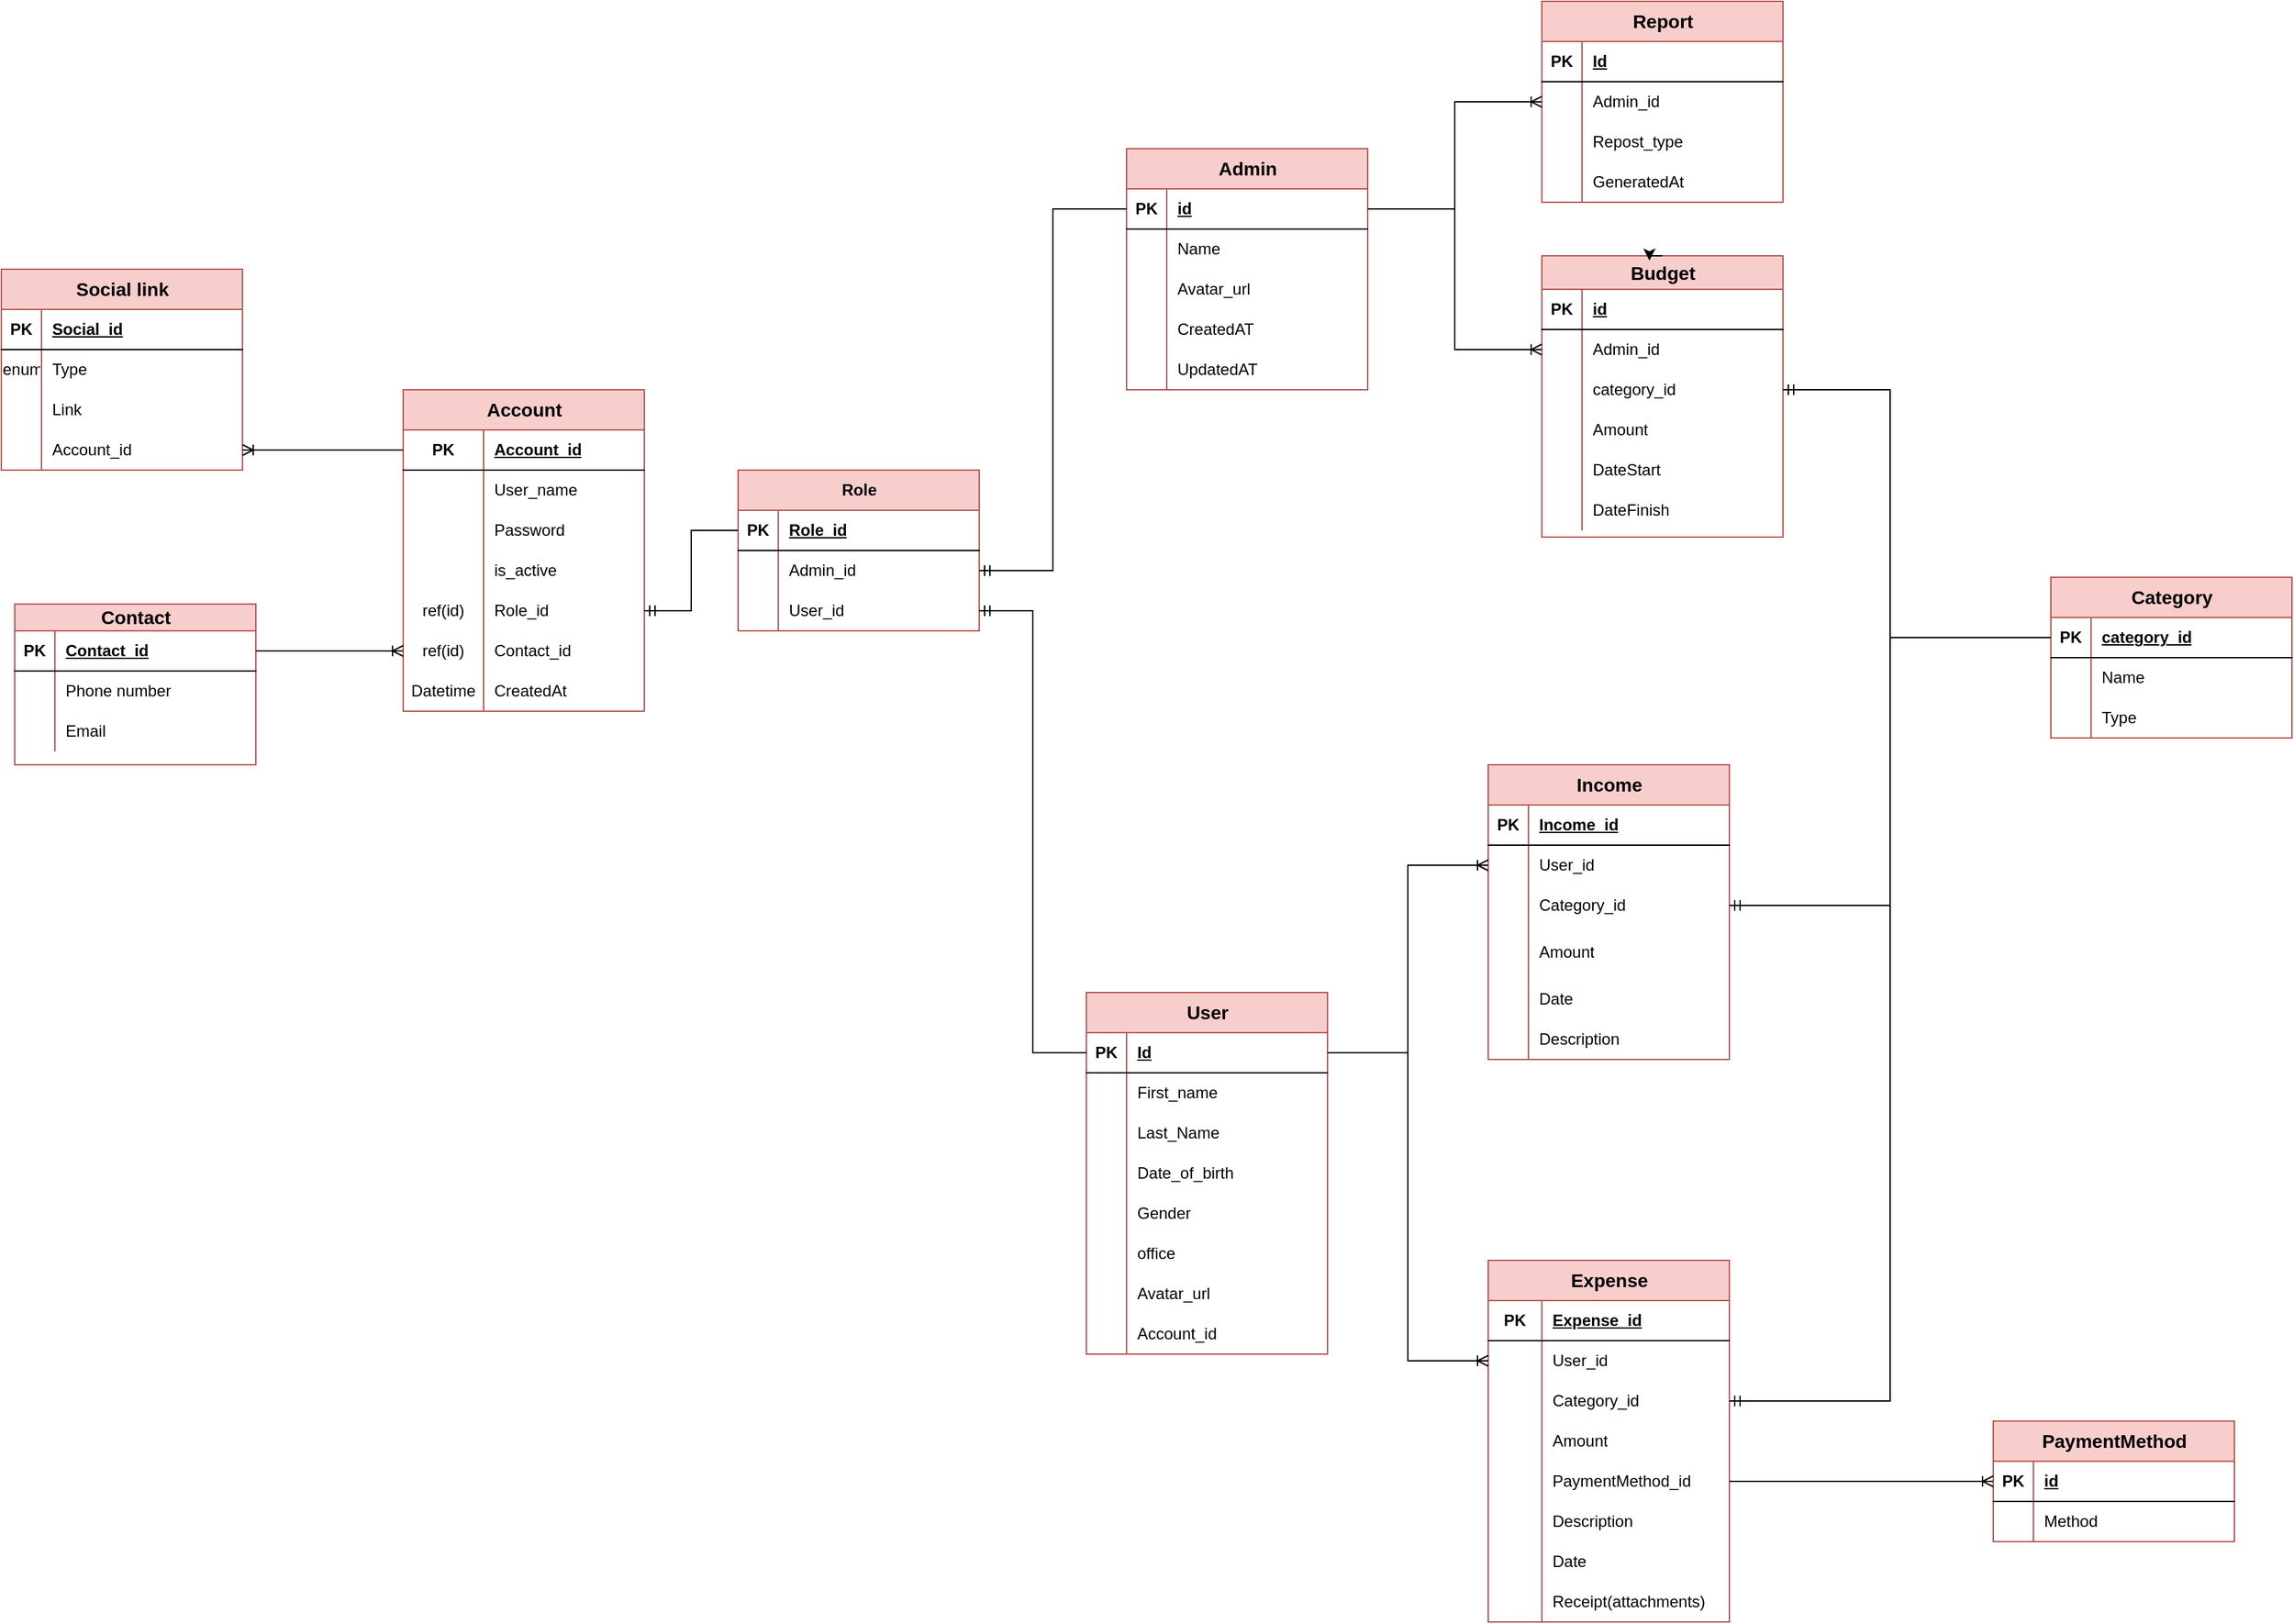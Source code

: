<mxfile version="26.0.16">
  <diagram name="Page-1" id="fStPeWbEnes8wliI8wMv">
    <mxGraphModel dx="2261" dy="1907" grid="1" gridSize="10" guides="1" tooltips="1" connect="1" arrows="1" fold="1" page="1" pageScale="1" pageWidth="827" pageHeight="1169" math="0" shadow="0">
      <root>
        <mxCell id="0" />
        <mxCell id="1" parent="0" />
        <mxCell id="5OafL4_zCMdreOmLLpab-1" value="Account" style="shape=table;startSize=30;container=1;collapsible=1;childLayout=tableLayout;fixedRows=1;rowLines=0;fontStyle=1;align=center;resizeLast=1;html=1;fontSize=14;fillColor=#f8cecc;strokeColor=#b85450;" parent="1" vertex="1">
          <mxGeometry x="-360" y="-40" width="180" height="240.0" as="geometry" />
        </mxCell>
        <mxCell id="5OafL4_zCMdreOmLLpab-2" value="" style="shape=tableRow;horizontal=0;startSize=0;swimlaneHead=0;swimlaneBody=0;fillColor=none;collapsible=0;dropTarget=0;points=[[0,0.5],[1,0.5]];portConstraint=eastwest;top=0;left=0;right=0;bottom=1;" parent="5OafL4_zCMdreOmLLpab-1" vertex="1">
          <mxGeometry y="30" width="180" height="30" as="geometry" />
        </mxCell>
        <mxCell id="5OafL4_zCMdreOmLLpab-3" value="PK" style="shape=partialRectangle;connectable=0;fillColor=none;top=0;left=0;bottom=0;right=0;fontStyle=1;overflow=hidden;whiteSpace=wrap;html=1;" parent="5OafL4_zCMdreOmLLpab-2" vertex="1">
          <mxGeometry width="60" height="30" as="geometry">
            <mxRectangle width="60" height="30" as="alternateBounds" />
          </mxGeometry>
        </mxCell>
        <mxCell id="5OafL4_zCMdreOmLLpab-4" value="Account_id" style="shape=partialRectangle;connectable=0;fillColor=none;top=0;left=0;bottom=0;right=0;align=left;spacingLeft=6;fontStyle=5;overflow=hidden;whiteSpace=wrap;html=1;" parent="5OafL4_zCMdreOmLLpab-2" vertex="1">
          <mxGeometry x="60" width="120" height="30" as="geometry">
            <mxRectangle width="120" height="30" as="alternateBounds" />
          </mxGeometry>
        </mxCell>
        <mxCell id="5OafL4_zCMdreOmLLpab-5" value="" style="shape=tableRow;horizontal=0;startSize=0;swimlaneHead=0;swimlaneBody=0;fillColor=none;collapsible=0;dropTarget=0;points=[[0,0.5],[1,0.5]];portConstraint=eastwest;top=0;left=0;right=0;bottom=0;" parent="5OafL4_zCMdreOmLLpab-1" vertex="1">
          <mxGeometry y="60" width="180" height="30" as="geometry" />
        </mxCell>
        <mxCell id="5OafL4_zCMdreOmLLpab-6" value="" style="shape=partialRectangle;connectable=0;fillColor=none;top=0;left=0;bottom=0;right=0;editable=1;overflow=hidden;whiteSpace=wrap;html=1;" parent="5OafL4_zCMdreOmLLpab-5" vertex="1">
          <mxGeometry width="60" height="30" as="geometry">
            <mxRectangle width="60" height="30" as="alternateBounds" />
          </mxGeometry>
        </mxCell>
        <mxCell id="5OafL4_zCMdreOmLLpab-7" value="User_name" style="shape=partialRectangle;connectable=0;fillColor=none;top=0;left=0;bottom=0;right=0;align=left;spacingLeft=6;overflow=hidden;whiteSpace=wrap;html=1;" parent="5OafL4_zCMdreOmLLpab-5" vertex="1">
          <mxGeometry x="60" width="120" height="30" as="geometry">
            <mxRectangle width="120" height="30" as="alternateBounds" />
          </mxGeometry>
        </mxCell>
        <mxCell id="5OafL4_zCMdreOmLLpab-8" value="" style="shape=tableRow;horizontal=0;startSize=0;swimlaneHead=0;swimlaneBody=0;fillColor=none;collapsible=0;dropTarget=0;points=[[0,0.5],[1,0.5]];portConstraint=eastwest;top=0;left=0;right=0;bottom=0;" parent="5OafL4_zCMdreOmLLpab-1" vertex="1">
          <mxGeometry y="90" width="180" height="30" as="geometry" />
        </mxCell>
        <mxCell id="5OafL4_zCMdreOmLLpab-9" value="" style="shape=partialRectangle;connectable=0;fillColor=none;top=0;left=0;bottom=0;right=0;editable=1;overflow=hidden;whiteSpace=wrap;html=1;" parent="5OafL4_zCMdreOmLLpab-8" vertex="1">
          <mxGeometry width="60" height="30" as="geometry">
            <mxRectangle width="60" height="30" as="alternateBounds" />
          </mxGeometry>
        </mxCell>
        <mxCell id="5OafL4_zCMdreOmLLpab-10" value="Password" style="shape=partialRectangle;connectable=0;fillColor=none;top=0;left=0;bottom=0;right=0;align=left;spacingLeft=6;overflow=hidden;whiteSpace=wrap;html=1;" parent="5OafL4_zCMdreOmLLpab-8" vertex="1">
          <mxGeometry x="60" width="120" height="30" as="geometry">
            <mxRectangle width="120" height="30" as="alternateBounds" />
          </mxGeometry>
        </mxCell>
        <mxCell id="5OafL4_zCMdreOmLLpab-11" value="" style="shape=tableRow;horizontal=0;startSize=0;swimlaneHead=0;swimlaneBody=0;fillColor=none;collapsible=0;dropTarget=0;points=[[0,0.5],[1,0.5]];portConstraint=eastwest;top=0;left=0;right=0;bottom=0;" parent="5OafL4_zCMdreOmLLpab-1" vertex="1">
          <mxGeometry y="120" width="180" height="30" as="geometry" />
        </mxCell>
        <mxCell id="5OafL4_zCMdreOmLLpab-12" value="" style="shape=partialRectangle;connectable=0;fillColor=none;top=0;left=0;bottom=0;right=0;editable=1;overflow=hidden;whiteSpace=wrap;html=1;" parent="5OafL4_zCMdreOmLLpab-11" vertex="1">
          <mxGeometry width="60" height="30" as="geometry">
            <mxRectangle width="60" height="30" as="alternateBounds" />
          </mxGeometry>
        </mxCell>
        <mxCell id="5OafL4_zCMdreOmLLpab-13" value="is_active" style="shape=partialRectangle;connectable=0;fillColor=none;top=0;left=0;bottom=0;right=0;align=left;spacingLeft=6;overflow=hidden;whiteSpace=wrap;html=1;" parent="5OafL4_zCMdreOmLLpab-11" vertex="1">
          <mxGeometry x="60" width="120" height="30" as="geometry">
            <mxRectangle width="120" height="30" as="alternateBounds" />
          </mxGeometry>
        </mxCell>
        <mxCell id="5OafL4_zCMdreOmLLpab-14" value="" style="shape=tableRow;horizontal=0;startSize=0;swimlaneHead=0;swimlaneBody=0;fillColor=none;collapsible=0;dropTarget=0;points=[[0,0.5],[1,0.5]];portConstraint=eastwest;top=0;left=0;right=0;bottom=0;" parent="5OafL4_zCMdreOmLLpab-1" vertex="1">
          <mxGeometry y="150" width="180" height="30" as="geometry" />
        </mxCell>
        <mxCell id="5OafL4_zCMdreOmLLpab-15" value="ref(id)" style="shape=partialRectangle;connectable=0;fillColor=none;top=0;left=0;bottom=0;right=0;editable=1;overflow=hidden;whiteSpace=wrap;html=1;" parent="5OafL4_zCMdreOmLLpab-14" vertex="1">
          <mxGeometry width="60" height="30" as="geometry">
            <mxRectangle width="60" height="30" as="alternateBounds" />
          </mxGeometry>
        </mxCell>
        <mxCell id="5OafL4_zCMdreOmLLpab-16" value="Role_id" style="shape=partialRectangle;connectable=0;fillColor=none;top=0;left=0;bottom=0;right=0;align=left;spacingLeft=6;overflow=hidden;whiteSpace=wrap;html=1;" parent="5OafL4_zCMdreOmLLpab-14" vertex="1">
          <mxGeometry x="60" width="120" height="30" as="geometry">
            <mxRectangle width="120" height="30" as="alternateBounds" />
          </mxGeometry>
        </mxCell>
        <mxCell id="5OafL4_zCMdreOmLLpab-20" value="" style="shape=tableRow;horizontal=0;startSize=0;swimlaneHead=0;swimlaneBody=0;fillColor=none;collapsible=0;dropTarget=0;points=[[0,0.5],[1,0.5]];portConstraint=eastwest;top=0;left=0;right=0;bottom=0;" parent="5OafL4_zCMdreOmLLpab-1" vertex="1">
          <mxGeometry y="180" width="180" height="30" as="geometry" />
        </mxCell>
        <mxCell id="5OafL4_zCMdreOmLLpab-21" value="ref(id)" style="shape=partialRectangle;connectable=0;fillColor=none;top=0;left=0;bottom=0;right=0;editable=1;overflow=hidden;whiteSpace=wrap;html=1;" parent="5OafL4_zCMdreOmLLpab-20" vertex="1">
          <mxGeometry width="60" height="30" as="geometry">
            <mxRectangle width="60" height="30" as="alternateBounds" />
          </mxGeometry>
        </mxCell>
        <mxCell id="5OafL4_zCMdreOmLLpab-22" value="Contact_id" style="shape=partialRectangle;connectable=0;fillColor=none;top=0;left=0;bottom=0;right=0;align=left;spacingLeft=6;overflow=hidden;whiteSpace=wrap;html=1;" parent="5OafL4_zCMdreOmLLpab-20" vertex="1">
          <mxGeometry x="60" width="120" height="30" as="geometry">
            <mxRectangle width="120" height="30" as="alternateBounds" />
          </mxGeometry>
        </mxCell>
        <mxCell id="5OafL4_zCMdreOmLLpab-65" value="" style="shape=tableRow;horizontal=0;startSize=0;swimlaneHead=0;swimlaneBody=0;fillColor=none;collapsible=0;dropTarget=0;points=[[0,0.5],[1,0.5]];portConstraint=eastwest;top=0;left=0;right=0;bottom=0;" parent="5OafL4_zCMdreOmLLpab-1" vertex="1">
          <mxGeometry y="210" width="180" height="30" as="geometry" />
        </mxCell>
        <mxCell id="5OafL4_zCMdreOmLLpab-66" value="Datetime" style="shape=partialRectangle;connectable=0;fillColor=none;top=0;left=0;bottom=0;right=0;editable=1;overflow=hidden;whiteSpace=wrap;html=1;" parent="5OafL4_zCMdreOmLLpab-65" vertex="1">
          <mxGeometry width="60" height="30" as="geometry">
            <mxRectangle width="60" height="30" as="alternateBounds" />
          </mxGeometry>
        </mxCell>
        <mxCell id="5OafL4_zCMdreOmLLpab-67" value="CreatedAt" style="shape=partialRectangle;connectable=0;fillColor=none;top=0;left=0;bottom=0;right=0;align=left;spacingLeft=6;overflow=hidden;whiteSpace=wrap;html=1;" parent="5OafL4_zCMdreOmLLpab-65" vertex="1">
          <mxGeometry x="60" width="120" height="30" as="geometry">
            <mxRectangle width="120" height="30" as="alternateBounds" />
          </mxGeometry>
        </mxCell>
        <mxCell id="5OafL4_zCMdreOmLLpab-26" value="Contact" style="shape=table;startSize=20;container=1;collapsible=1;childLayout=tableLayout;fixedRows=1;rowLines=0;fontStyle=1;align=center;resizeLast=1;html=1;fontSize=14;fillColor=#f8cecc;strokeColor=#b85450;" parent="1" vertex="1">
          <mxGeometry x="-650" y="120" width="180" height="120" as="geometry" />
        </mxCell>
        <mxCell id="5OafL4_zCMdreOmLLpab-27" value="" style="shape=tableRow;horizontal=0;startSize=0;swimlaneHead=0;swimlaneBody=0;fillColor=none;collapsible=0;dropTarget=0;points=[[0,0.5],[1,0.5]];portConstraint=eastwest;top=0;left=0;right=0;bottom=1;" parent="5OafL4_zCMdreOmLLpab-26" vertex="1">
          <mxGeometry y="20" width="180" height="30" as="geometry" />
        </mxCell>
        <mxCell id="5OafL4_zCMdreOmLLpab-28" value="PK" style="shape=partialRectangle;connectable=0;fillColor=none;top=0;left=0;bottom=0;right=0;fontStyle=1;overflow=hidden;whiteSpace=wrap;html=1;" parent="5OafL4_zCMdreOmLLpab-27" vertex="1">
          <mxGeometry width="30" height="30" as="geometry">
            <mxRectangle width="30" height="30" as="alternateBounds" />
          </mxGeometry>
        </mxCell>
        <mxCell id="5OafL4_zCMdreOmLLpab-29" value="Contact_id" style="shape=partialRectangle;connectable=0;fillColor=none;top=0;left=0;bottom=0;right=0;align=left;spacingLeft=6;fontStyle=5;overflow=hidden;whiteSpace=wrap;html=1;" parent="5OafL4_zCMdreOmLLpab-27" vertex="1">
          <mxGeometry x="30" width="150" height="30" as="geometry">
            <mxRectangle width="150" height="30" as="alternateBounds" />
          </mxGeometry>
        </mxCell>
        <mxCell id="5OafL4_zCMdreOmLLpab-30" value="" style="shape=tableRow;horizontal=0;startSize=0;swimlaneHead=0;swimlaneBody=0;fillColor=none;collapsible=0;dropTarget=0;points=[[0,0.5],[1,0.5]];portConstraint=eastwest;top=0;left=0;right=0;bottom=0;" parent="5OafL4_zCMdreOmLLpab-26" vertex="1">
          <mxGeometry y="50" width="180" height="30" as="geometry" />
        </mxCell>
        <mxCell id="5OafL4_zCMdreOmLLpab-31" value="" style="shape=partialRectangle;connectable=0;fillColor=none;top=0;left=0;bottom=0;right=0;editable=1;overflow=hidden;whiteSpace=wrap;html=1;" parent="5OafL4_zCMdreOmLLpab-30" vertex="1">
          <mxGeometry width="30" height="30" as="geometry">
            <mxRectangle width="30" height="30" as="alternateBounds" />
          </mxGeometry>
        </mxCell>
        <mxCell id="5OafL4_zCMdreOmLLpab-32" value="Phone number" style="shape=partialRectangle;connectable=0;fillColor=none;top=0;left=0;bottom=0;right=0;align=left;spacingLeft=6;overflow=hidden;whiteSpace=wrap;html=1;" parent="5OafL4_zCMdreOmLLpab-30" vertex="1">
          <mxGeometry x="30" width="150" height="30" as="geometry">
            <mxRectangle width="150" height="30" as="alternateBounds" />
          </mxGeometry>
        </mxCell>
        <mxCell id="5OafL4_zCMdreOmLLpab-33" value="" style="shape=tableRow;horizontal=0;startSize=0;swimlaneHead=0;swimlaneBody=0;fillColor=none;collapsible=0;dropTarget=0;points=[[0,0.5],[1,0.5]];portConstraint=eastwest;top=0;left=0;right=0;bottom=0;" parent="5OafL4_zCMdreOmLLpab-26" vertex="1">
          <mxGeometry y="80" width="180" height="30" as="geometry" />
        </mxCell>
        <mxCell id="5OafL4_zCMdreOmLLpab-34" value="" style="shape=partialRectangle;connectable=0;fillColor=none;top=0;left=0;bottom=0;right=0;editable=1;overflow=hidden;whiteSpace=wrap;html=1;" parent="5OafL4_zCMdreOmLLpab-33" vertex="1">
          <mxGeometry width="30" height="30" as="geometry">
            <mxRectangle width="30" height="30" as="alternateBounds" />
          </mxGeometry>
        </mxCell>
        <mxCell id="5OafL4_zCMdreOmLLpab-35" value="Email" style="shape=partialRectangle;connectable=0;fillColor=none;top=0;left=0;bottom=0;right=0;align=left;spacingLeft=6;overflow=hidden;whiteSpace=wrap;html=1;" parent="5OafL4_zCMdreOmLLpab-33" vertex="1">
          <mxGeometry x="30" width="150" height="30" as="geometry">
            <mxRectangle width="150" height="30" as="alternateBounds" />
          </mxGeometry>
        </mxCell>
        <mxCell id="5OafL4_zCMdreOmLLpab-39" value="Social link" style="shape=table;startSize=30;container=1;collapsible=1;childLayout=tableLayout;fixedRows=1;rowLines=0;fontStyle=1;align=center;resizeLast=1;html=1;fontSize=14;fillColor=#f8cecc;strokeColor=#b85450;" parent="1" vertex="1">
          <mxGeometry x="-660" y="-130" width="180" height="150" as="geometry" />
        </mxCell>
        <mxCell id="5OafL4_zCMdreOmLLpab-40" value="" style="shape=tableRow;horizontal=0;startSize=0;swimlaneHead=0;swimlaneBody=0;fillColor=none;collapsible=0;dropTarget=0;points=[[0,0.5],[1,0.5]];portConstraint=eastwest;top=0;left=0;right=0;bottom=1;" parent="5OafL4_zCMdreOmLLpab-39" vertex="1">
          <mxGeometry y="30" width="180" height="30" as="geometry" />
        </mxCell>
        <mxCell id="5OafL4_zCMdreOmLLpab-41" value="PK" style="shape=partialRectangle;connectable=0;fillColor=none;top=0;left=0;bottom=0;right=0;fontStyle=1;overflow=hidden;whiteSpace=wrap;html=1;" parent="5OafL4_zCMdreOmLLpab-40" vertex="1">
          <mxGeometry width="30" height="30" as="geometry">
            <mxRectangle width="30" height="30" as="alternateBounds" />
          </mxGeometry>
        </mxCell>
        <mxCell id="5OafL4_zCMdreOmLLpab-42" value="Social_id" style="shape=partialRectangle;connectable=0;fillColor=none;top=0;left=0;bottom=0;right=0;align=left;spacingLeft=6;fontStyle=5;overflow=hidden;whiteSpace=wrap;html=1;" parent="5OafL4_zCMdreOmLLpab-40" vertex="1">
          <mxGeometry x="30" width="150" height="30" as="geometry">
            <mxRectangle width="150" height="30" as="alternateBounds" />
          </mxGeometry>
        </mxCell>
        <mxCell id="5OafL4_zCMdreOmLLpab-43" value="" style="shape=tableRow;horizontal=0;startSize=0;swimlaneHead=0;swimlaneBody=0;fillColor=none;collapsible=0;dropTarget=0;points=[[0,0.5],[1,0.5]];portConstraint=eastwest;top=0;left=0;right=0;bottom=0;" parent="5OafL4_zCMdreOmLLpab-39" vertex="1">
          <mxGeometry y="60" width="180" height="30" as="geometry" />
        </mxCell>
        <mxCell id="5OafL4_zCMdreOmLLpab-44" value="enum" style="shape=partialRectangle;connectable=0;fillColor=none;top=0;left=0;bottom=0;right=0;editable=1;overflow=hidden;whiteSpace=wrap;html=1;" parent="5OafL4_zCMdreOmLLpab-43" vertex="1">
          <mxGeometry width="30" height="30" as="geometry">
            <mxRectangle width="30" height="30" as="alternateBounds" />
          </mxGeometry>
        </mxCell>
        <mxCell id="5OafL4_zCMdreOmLLpab-45" value="Type" style="shape=partialRectangle;connectable=0;fillColor=none;top=0;left=0;bottom=0;right=0;align=left;spacingLeft=6;overflow=hidden;whiteSpace=wrap;html=1;" parent="5OafL4_zCMdreOmLLpab-43" vertex="1">
          <mxGeometry x="30" width="150" height="30" as="geometry">
            <mxRectangle width="150" height="30" as="alternateBounds" />
          </mxGeometry>
        </mxCell>
        <mxCell id="5OafL4_zCMdreOmLLpab-46" value="" style="shape=tableRow;horizontal=0;startSize=0;swimlaneHead=0;swimlaneBody=0;fillColor=none;collapsible=0;dropTarget=0;points=[[0,0.5],[1,0.5]];portConstraint=eastwest;top=0;left=0;right=0;bottom=0;" parent="5OafL4_zCMdreOmLLpab-39" vertex="1">
          <mxGeometry y="90" width="180" height="30" as="geometry" />
        </mxCell>
        <mxCell id="5OafL4_zCMdreOmLLpab-47" value="" style="shape=partialRectangle;connectable=0;fillColor=none;top=0;left=0;bottom=0;right=0;editable=1;overflow=hidden;whiteSpace=wrap;html=1;" parent="5OafL4_zCMdreOmLLpab-46" vertex="1">
          <mxGeometry width="30" height="30" as="geometry">
            <mxRectangle width="30" height="30" as="alternateBounds" />
          </mxGeometry>
        </mxCell>
        <mxCell id="5OafL4_zCMdreOmLLpab-48" value="Link" style="shape=partialRectangle;connectable=0;fillColor=none;top=0;left=0;bottom=0;right=0;align=left;spacingLeft=6;overflow=hidden;whiteSpace=wrap;html=1;" parent="5OafL4_zCMdreOmLLpab-46" vertex="1">
          <mxGeometry x="30" width="150" height="30" as="geometry">
            <mxRectangle width="150" height="30" as="alternateBounds" />
          </mxGeometry>
        </mxCell>
        <mxCell id="5OafL4_zCMdreOmLLpab-258" value="" style="shape=tableRow;horizontal=0;startSize=0;swimlaneHead=0;swimlaneBody=0;fillColor=none;collapsible=0;dropTarget=0;points=[[0,0.5],[1,0.5]];portConstraint=eastwest;top=0;left=0;right=0;bottom=0;" parent="5OafL4_zCMdreOmLLpab-39" vertex="1">
          <mxGeometry y="120" width="180" height="30" as="geometry" />
        </mxCell>
        <mxCell id="5OafL4_zCMdreOmLLpab-259" value="" style="shape=partialRectangle;connectable=0;fillColor=none;top=0;left=0;bottom=0;right=0;editable=1;overflow=hidden;whiteSpace=wrap;html=1;" parent="5OafL4_zCMdreOmLLpab-258" vertex="1">
          <mxGeometry width="30" height="30" as="geometry">
            <mxRectangle width="30" height="30" as="alternateBounds" />
          </mxGeometry>
        </mxCell>
        <mxCell id="5OafL4_zCMdreOmLLpab-260" value="Account_id" style="shape=partialRectangle;connectable=0;fillColor=none;top=0;left=0;bottom=0;right=0;align=left;spacingLeft=6;overflow=hidden;whiteSpace=wrap;html=1;" parent="5OafL4_zCMdreOmLLpab-258" vertex="1">
          <mxGeometry x="30" width="150" height="30" as="geometry">
            <mxRectangle width="150" height="30" as="alternateBounds" />
          </mxGeometry>
        </mxCell>
        <mxCell id="5OafL4_zCMdreOmLLpab-52" value="Expense" style="shape=table;startSize=30;container=1;collapsible=1;childLayout=tableLayout;fixedRows=1;rowLines=0;fontStyle=1;align=center;resizeLast=1;html=1;fontSize=14;fillColor=#f8cecc;strokeColor=#b85450;" parent="1" vertex="1">
          <mxGeometry x="450" y="610" width="180" height="270" as="geometry" />
        </mxCell>
        <mxCell id="5OafL4_zCMdreOmLLpab-53" value="" style="shape=tableRow;horizontal=0;startSize=0;swimlaneHead=0;swimlaneBody=0;fillColor=none;collapsible=0;dropTarget=0;points=[[0,0.5],[1,0.5]];portConstraint=eastwest;top=0;left=0;right=0;bottom=1;" parent="5OafL4_zCMdreOmLLpab-52" vertex="1">
          <mxGeometry y="30" width="180" height="30" as="geometry" />
        </mxCell>
        <mxCell id="5OafL4_zCMdreOmLLpab-54" value="PK" style="shape=partialRectangle;connectable=0;fillColor=none;top=0;left=0;bottom=0;right=0;fontStyle=1;overflow=hidden;whiteSpace=wrap;html=1;" parent="5OafL4_zCMdreOmLLpab-53" vertex="1">
          <mxGeometry width="40" height="30" as="geometry">
            <mxRectangle width="40" height="30" as="alternateBounds" />
          </mxGeometry>
        </mxCell>
        <mxCell id="5OafL4_zCMdreOmLLpab-55" value="Expense_id" style="shape=partialRectangle;connectable=0;fillColor=none;top=0;left=0;bottom=0;right=0;align=left;spacingLeft=6;fontStyle=5;overflow=hidden;whiteSpace=wrap;html=1;" parent="5OafL4_zCMdreOmLLpab-53" vertex="1">
          <mxGeometry x="40" width="140" height="30" as="geometry">
            <mxRectangle width="140" height="30" as="alternateBounds" />
          </mxGeometry>
        </mxCell>
        <mxCell id="5OafL4_zCMdreOmLLpab-56" value="" style="shape=tableRow;horizontal=0;startSize=0;swimlaneHead=0;swimlaneBody=0;fillColor=none;collapsible=0;dropTarget=0;points=[[0,0.5],[1,0.5]];portConstraint=eastwest;top=0;left=0;right=0;bottom=0;" parent="5OafL4_zCMdreOmLLpab-52" vertex="1">
          <mxGeometry y="60" width="180" height="30" as="geometry" />
        </mxCell>
        <mxCell id="5OafL4_zCMdreOmLLpab-57" value="" style="shape=partialRectangle;connectable=0;fillColor=none;top=0;left=0;bottom=0;right=0;editable=1;overflow=hidden;whiteSpace=wrap;html=1;" parent="5OafL4_zCMdreOmLLpab-56" vertex="1">
          <mxGeometry width="40" height="30" as="geometry">
            <mxRectangle width="40" height="30" as="alternateBounds" />
          </mxGeometry>
        </mxCell>
        <mxCell id="5OafL4_zCMdreOmLLpab-58" value="User_id" style="shape=partialRectangle;connectable=0;fillColor=none;top=0;left=0;bottom=0;right=0;align=left;spacingLeft=6;overflow=hidden;whiteSpace=wrap;html=1;" parent="5OafL4_zCMdreOmLLpab-56" vertex="1">
          <mxGeometry x="40" width="140" height="30" as="geometry">
            <mxRectangle width="140" height="30" as="alternateBounds" />
          </mxGeometry>
        </mxCell>
        <mxCell id="5OafL4_zCMdreOmLLpab-59" value="" style="shape=tableRow;horizontal=0;startSize=0;swimlaneHead=0;swimlaneBody=0;fillColor=none;collapsible=0;dropTarget=0;points=[[0,0.5],[1,0.5]];portConstraint=eastwest;top=0;left=0;right=0;bottom=0;" parent="5OafL4_zCMdreOmLLpab-52" vertex="1">
          <mxGeometry y="90" width="180" height="30" as="geometry" />
        </mxCell>
        <mxCell id="5OafL4_zCMdreOmLLpab-60" value="" style="shape=partialRectangle;connectable=0;fillColor=none;top=0;left=0;bottom=0;right=0;editable=1;overflow=hidden;whiteSpace=wrap;html=1;" parent="5OafL4_zCMdreOmLLpab-59" vertex="1">
          <mxGeometry width="40" height="30" as="geometry">
            <mxRectangle width="40" height="30" as="alternateBounds" />
          </mxGeometry>
        </mxCell>
        <mxCell id="5OafL4_zCMdreOmLLpab-61" value="Category_id" style="shape=partialRectangle;connectable=0;fillColor=none;top=0;left=0;bottom=0;right=0;align=left;spacingLeft=6;overflow=hidden;whiteSpace=wrap;html=1;" parent="5OafL4_zCMdreOmLLpab-59" vertex="1">
          <mxGeometry x="40" width="140" height="30" as="geometry">
            <mxRectangle width="140" height="30" as="alternateBounds" />
          </mxGeometry>
        </mxCell>
        <mxCell id="5OafL4_zCMdreOmLLpab-62" value="" style="shape=tableRow;horizontal=0;startSize=0;swimlaneHead=0;swimlaneBody=0;fillColor=none;collapsible=0;dropTarget=0;points=[[0,0.5],[1,0.5]];portConstraint=eastwest;top=0;left=0;right=0;bottom=0;" parent="5OafL4_zCMdreOmLLpab-52" vertex="1">
          <mxGeometry y="120" width="180" height="30" as="geometry" />
        </mxCell>
        <mxCell id="5OafL4_zCMdreOmLLpab-63" value="" style="shape=partialRectangle;connectable=0;fillColor=none;top=0;left=0;bottom=0;right=0;editable=1;overflow=hidden;whiteSpace=wrap;html=1;" parent="5OafL4_zCMdreOmLLpab-62" vertex="1">
          <mxGeometry width="40" height="30" as="geometry">
            <mxRectangle width="40" height="30" as="alternateBounds" />
          </mxGeometry>
        </mxCell>
        <mxCell id="5OafL4_zCMdreOmLLpab-64" value="Amount" style="shape=partialRectangle;connectable=0;fillColor=none;top=0;left=0;bottom=0;right=0;align=left;spacingLeft=6;overflow=hidden;whiteSpace=wrap;html=1;" parent="5OafL4_zCMdreOmLLpab-62" vertex="1">
          <mxGeometry x="40" width="140" height="30" as="geometry">
            <mxRectangle width="140" height="30" as="alternateBounds" />
          </mxGeometry>
        </mxCell>
        <mxCell id="5OafL4_zCMdreOmLLpab-71" value="" style="shape=tableRow;horizontal=0;startSize=0;swimlaneHead=0;swimlaneBody=0;fillColor=none;collapsible=0;dropTarget=0;points=[[0,0.5],[1,0.5]];portConstraint=eastwest;top=0;left=0;right=0;bottom=0;" parent="5OafL4_zCMdreOmLLpab-52" vertex="1">
          <mxGeometry y="150" width="180" height="30" as="geometry" />
        </mxCell>
        <mxCell id="5OafL4_zCMdreOmLLpab-72" value="" style="shape=partialRectangle;connectable=0;fillColor=none;top=0;left=0;bottom=0;right=0;editable=1;overflow=hidden;whiteSpace=wrap;html=1;" parent="5OafL4_zCMdreOmLLpab-71" vertex="1">
          <mxGeometry width="40" height="30" as="geometry">
            <mxRectangle width="40" height="30" as="alternateBounds" />
          </mxGeometry>
        </mxCell>
        <mxCell id="5OafL4_zCMdreOmLLpab-73" value="PaymentMethod_id" style="shape=partialRectangle;connectable=0;fillColor=none;top=0;left=0;bottom=0;right=0;align=left;spacingLeft=6;overflow=hidden;whiteSpace=wrap;html=1;" parent="5OafL4_zCMdreOmLLpab-71" vertex="1">
          <mxGeometry x="40" width="140" height="30" as="geometry">
            <mxRectangle width="140" height="30" as="alternateBounds" />
          </mxGeometry>
        </mxCell>
        <mxCell id="5OafL4_zCMdreOmLLpab-74" value="" style="shape=tableRow;horizontal=0;startSize=0;swimlaneHead=0;swimlaneBody=0;fillColor=none;collapsible=0;dropTarget=0;points=[[0,0.5],[1,0.5]];portConstraint=eastwest;top=0;left=0;right=0;bottom=0;" parent="5OafL4_zCMdreOmLLpab-52" vertex="1">
          <mxGeometry y="180" width="180" height="30" as="geometry" />
        </mxCell>
        <mxCell id="5OafL4_zCMdreOmLLpab-75" value="" style="shape=partialRectangle;connectable=0;fillColor=none;top=0;left=0;bottom=0;right=0;editable=1;overflow=hidden;whiteSpace=wrap;html=1;" parent="5OafL4_zCMdreOmLLpab-74" vertex="1">
          <mxGeometry width="40" height="30" as="geometry">
            <mxRectangle width="40" height="30" as="alternateBounds" />
          </mxGeometry>
        </mxCell>
        <mxCell id="5OafL4_zCMdreOmLLpab-76" value="Description" style="shape=partialRectangle;connectable=0;fillColor=none;top=0;left=0;bottom=0;right=0;align=left;spacingLeft=6;overflow=hidden;whiteSpace=wrap;html=1;" parent="5OafL4_zCMdreOmLLpab-74" vertex="1">
          <mxGeometry x="40" width="140" height="30" as="geometry">
            <mxRectangle width="140" height="30" as="alternateBounds" />
          </mxGeometry>
        </mxCell>
        <mxCell id="5OafL4_zCMdreOmLLpab-77" value="" style="shape=tableRow;horizontal=0;startSize=0;swimlaneHead=0;swimlaneBody=0;fillColor=none;collapsible=0;dropTarget=0;points=[[0,0.5],[1,0.5]];portConstraint=eastwest;top=0;left=0;right=0;bottom=0;" parent="5OafL4_zCMdreOmLLpab-52" vertex="1">
          <mxGeometry y="210" width="180" height="30" as="geometry" />
        </mxCell>
        <mxCell id="5OafL4_zCMdreOmLLpab-78" value="" style="shape=partialRectangle;connectable=0;fillColor=none;top=0;left=0;bottom=0;right=0;editable=1;overflow=hidden;whiteSpace=wrap;html=1;" parent="5OafL4_zCMdreOmLLpab-77" vertex="1">
          <mxGeometry width="40" height="30" as="geometry">
            <mxRectangle width="40" height="30" as="alternateBounds" />
          </mxGeometry>
        </mxCell>
        <mxCell id="5OafL4_zCMdreOmLLpab-79" value="Date" style="shape=partialRectangle;connectable=0;fillColor=none;top=0;left=0;bottom=0;right=0;align=left;spacingLeft=6;overflow=hidden;whiteSpace=wrap;html=1;" parent="5OafL4_zCMdreOmLLpab-77" vertex="1">
          <mxGeometry x="40" width="140" height="30" as="geometry">
            <mxRectangle width="140" height="30" as="alternateBounds" />
          </mxGeometry>
        </mxCell>
        <mxCell id="5OafL4_zCMdreOmLLpab-86" value="" style="shape=tableRow;horizontal=0;startSize=0;swimlaneHead=0;swimlaneBody=0;fillColor=none;collapsible=0;dropTarget=0;points=[[0,0.5],[1,0.5]];portConstraint=eastwest;top=0;left=0;right=0;bottom=0;" parent="5OafL4_zCMdreOmLLpab-52" vertex="1">
          <mxGeometry y="240" width="180" height="30" as="geometry" />
        </mxCell>
        <mxCell id="5OafL4_zCMdreOmLLpab-87" value="" style="shape=partialRectangle;connectable=0;fillColor=none;top=0;left=0;bottom=0;right=0;editable=1;overflow=hidden;whiteSpace=wrap;html=1;" parent="5OafL4_zCMdreOmLLpab-86" vertex="1">
          <mxGeometry width="40" height="30" as="geometry">
            <mxRectangle width="40" height="30" as="alternateBounds" />
          </mxGeometry>
        </mxCell>
        <mxCell id="5OafL4_zCMdreOmLLpab-88" value="Receipt(attachments)" style="shape=partialRectangle;connectable=0;fillColor=none;top=0;left=0;bottom=0;right=0;align=left;spacingLeft=6;overflow=hidden;whiteSpace=wrap;html=1;" parent="5OafL4_zCMdreOmLLpab-86" vertex="1">
          <mxGeometry x="40" width="140" height="30" as="geometry">
            <mxRectangle width="140" height="30" as="alternateBounds" />
          </mxGeometry>
        </mxCell>
        <mxCell id="5OafL4_zCMdreOmLLpab-89" value="Income" style="shape=table;startSize=30;container=1;collapsible=1;childLayout=tableLayout;fixedRows=1;rowLines=0;fontStyle=1;align=center;resizeLast=1;html=1;fontSize=14;fillColor=#f8cecc;strokeColor=#b85450;" parent="1" vertex="1">
          <mxGeometry x="450" y="240" width="180" height="220" as="geometry" />
        </mxCell>
        <mxCell id="5OafL4_zCMdreOmLLpab-90" value="" style="shape=tableRow;horizontal=0;startSize=0;swimlaneHead=0;swimlaneBody=0;fillColor=none;collapsible=0;dropTarget=0;points=[[0,0.5],[1,0.5]];portConstraint=eastwest;top=0;left=0;right=0;bottom=1;" parent="5OafL4_zCMdreOmLLpab-89" vertex="1">
          <mxGeometry y="30" width="180" height="30" as="geometry" />
        </mxCell>
        <mxCell id="5OafL4_zCMdreOmLLpab-91" value="PK" style="shape=partialRectangle;connectable=0;fillColor=none;top=0;left=0;bottom=0;right=0;fontStyle=1;overflow=hidden;whiteSpace=wrap;html=1;" parent="5OafL4_zCMdreOmLLpab-90" vertex="1">
          <mxGeometry width="30" height="30" as="geometry">
            <mxRectangle width="30" height="30" as="alternateBounds" />
          </mxGeometry>
        </mxCell>
        <mxCell id="5OafL4_zCMdreOmLLpab-92" value="Income_id" style="shape=partialRectangle;connectable=0;fillColor=none;top=0;left=0;bottom=0;right=0;align=left;spacingLeft=6;fontStyle=5;overflow=hidden;whiteSpace=wrap;html=1;" parent="5OafL4_zCMdreOmLLpab-90" vertex="1">
          <mxGeometry x="30" width="150" height="30" as="geometry">
            <mxRectangle width="150" height="30" as="alternateBounds" />
          </mxGeometry>
        </mxCell>
        <mxCell id="5OafL4_zCMdreOmLLpab-93" value="" style="shape=tableRow;horizontal=0;startSize=0;swimlaneHead=0;swimlaneBody=0;fillColor=none;collapsible=0;dropTarget=0;points=[[0,0.5],[1,0.5]];portConstraint=eastwest;top=0;left=0;right=0;bottom=0;" parent="5OafL4_zCMdreOmLLpab-89" vertex="1">
          <mxGeometry y="60" width="180" height="30" as="geometry" />
        </mxCell>
        <mxCell id="5OafL4_zCMdreOmLLpab-94" value="" style="shape=partialRectangle;connectable=0;fillColor=none;top=0;left=0;bottom=0;right=0;editable=1;overflow=hidden;whiteSpace=wrap;html=1;" parent="5OafL4_zCMdreOmLLpab-93" vertex="1">
          <mxGeometry width="30" height="30" as="geometry">
            <mxRectangle width="30" height="30" as="alternateBounds" />
          </mxGeometry>
        </mxCell>
        <mxCell id="5OafL4_zCMdreOmLLpab-95" value="User_id" style="shape=partialRectangle;connectable=0;fillColor=none;top=0;left=0;bottom=0;right=0;align=left;spacingLeft=6;overflow=hidden;whiteSpace=wrap;html=1;" parent="5OafL4_zCMdreOmLLpab-93" vertex="1">
          <mxGeometry x="30" width="150" height="30" as="geometry">
            <mxRectangle width="150" height="30" as="alternateBounds" />
          </mxGeometry>
        </mxCell>
        <mxCell id="5OafL4_zCMdreOmLLpab-96" value="" style="shape=tableRow;horizontal=0;startSize=0;swimlaneHead=0;swimlaneBody=0;fillColor=none;collapsible=0;dropTarget=0;points=[[0,0.5],[1,0.5]];portConstraint=eastwest;top=0;left=0;right=0;bottom=0;" parent="5OafL4_zCMdreOmLLpab-89" vertex="1">
          <mxGeometry y="90" width="180" height="30" as="geometry" />
        </mxCell>
        <mxCell id="5OafL4_zCMdreOmLLpab-97" value="" style="shape=partialRectangle;connectable=0;fillColor=none;top=0;left=0;bottom=0;right=0;editable=1;overflow=hidden;whiteSpace=wrap;html=1;" parent="5OafL4_zCMdreOmLLpab-96" vertex="1">
          <mxGeometry width="30" height="30" as="geometry">
            <mxRectangle width="30" height="30" as="alternateBounds" />
          </mxGeometry>
        </mxCell>
        <mxCell id="5OafL4_zCMdreOmLLpab-98" value="Category_id" style="shape=partialRectangle;connectable=0;fillColor=none;top=0;left=0;bottom=0;right=0;align=left;spacingLeft=6;overflow=hidden;whiteSpace=wrap;html=1;" parent="5OafL4_zCMdreOmLLpab-96" vertex="1">
          <mxGeometry x="30" width="150" height="30" as="geometry">
            <mxRectangle width="150" height="30" as="alternateBounds" />
          </mxGeometry>
        </mxCell>
        <mxCell id="5OafL4_zCMdreOmLLpab-99" value="" style="shape=tableRow;horizontal=0;startSize=0;swimlaneHead=0;swimlaneBody=0;fillColor=none;collapsible=0;dropTarget=0;points=[[0,0.5],[1,0.5]];portConstraint=eastwest;top=0;left=0;right=0;bottom=0;" parent="5OafL4_zCMdreOmLLpab-89" vertex="1">
          <mxGeometry y="120" width="180" height="40" as="geometry" />
        </mxCell>
        <mxCell id="5OafL4_zCMdreOmLLpab-100" value="" style="shape=partialRectangle;connectable=0;fillColor=none;top=0;left=0;bottom=0;right=0;editable=1;overflow=hidden;whiteSpace=wrap;html=1;" parent="5OafL4_zCMdreOmLLpab-99" vertex="1">
          <mxGeometry width="30" height="40" as="geometry">
            <mxRectangle width="30" height="40" as="alternateBounds" />
          </mxGeometry>
        </mxCell>
        <mxCell id="5OafL4_zCMdreOmLLpab-101" value="Amount" style="shape=partialRectangle;connectable=0;fillColor=none;top=0;left=0;bottom=0;right=0;align=left;spacingLeft=6;overflow=hidden;whiteSpace=wrap;html=1;" parent="5OafL4_zCMdreOmLLpab-99" vertex="1">
          <mxGeometry x="30" width="150" height="40" as="geometry">
            <mxRectangle width="150" height="40" as="alternateBounds" />
          </mxGeometry>
        </mxCell>
        <mxCell id="5OafL4_zCMdreOmLLpab-102" value="" style="shape=tableRow;horizontal=0;startSize=0;swimlaneHead=0;swimlaneBody=0;fillColor=none;collapsible=0;dropTarget=0;points=[[0,0.5],[1,0.5]];portConstraint=eastwest;top=0;left=0;right=0;bottom=0;" parent="5OafL4_zCMdreOmLLpab-89" vertex="1">
          <mxGeometry y="160" width="180" height="30" as="geometry" />
        </mxCell>
        <mxCell id="5OafL4_zCMdreOmLLpab-103" value="" style="shape=partialRectangle;connectable=0;fillColor=none;top=0;left=0;bottom=0;right=0;editable=1;overflow=hidden;whiteSpace=wrap;html=1;" parent="5OafL4_zCMdreOmLLpab-102" vertex="1">
          <mxGeometry width="30" height="30" as="geometry">
            <mxRectangle width="30" height="30" as="alternateBounds" />
          </mxGeometry>
        </mxCell>
        <mxCell id="5OafL4_zCMdreOmLLpab-104" value="Date" style="shape=partialRectangle;connectable=0;fillColor=none;top=0;left=0;bottom=0;right=0;align=left;spacingLeft=6;overflow=hidden;whiteSpace=wrap;html=1;" parent="5OafL4_zCMdreOmLLpab-102" vertex="1">
          <mxGeometry x="30" width="150" height="30" as="geometry">
            <mxRectangle width="150" height="30" as="alternateBounds" />
          </mxGeometry>
        </mxCell>
        <mxCell id="5OafL4_zCMdreOmLLpab-105" value="" style="shape=tableRow;horizontal=0;startSize=0;swimlaneHead=0;swimlaneBody=0;fillColor=none;collapsible=0;dropTarget=0;points=[[0,0.5],[1,0.5]];portConstraint=eastwest;top=0;left=0;right=0;bottom=0;" parent="5OafL4_zCMdreOmLLpab-89" vertex="1">
          <mxGeometry y="190" width="180" height="30" as="geometry" />
        </mxCell>
        <mxCell id="5OafL4_zCMdreOmLLpab-106" value="" style="shape=partialRectangle;connectable=0;fillColor=none;top=0;left=0;bottom=0;right=0;editable=1;overflow=hidden;whiteSpace=wrap;html=1;" parent="5OafL4_zCMdreOmLLpab-105" vertex="1">
          <mxGeometry width="30" height="30" as="geometry">
            <mxRectangle width="30" height="30" as="alternateBounds" />
          </mxGeometry>
        </mxCell>
        <mxCell id="5OafL4_zCMdreOmLLpab-107" value="Description" style="shape=partialRectangle;connectable=0;fillColor=none;top=0;left=0;bottom=0;right=0;align=left;spacingLeft=6;overflow=hidden;whiteSpace=wrap;html=1;" parent="5OafL4_zCMdreOmLLpab-105" vertex="1">
          <mxGeometry x="30" width="150" height="30" as="geometry">
            <mxRectangle width="150" height="30" as="alternateBounds" />
          </mxGeometry>
        </mxCell>
        <mxCell id="5OafL4_zCMdreOmLLpab-108" value="Category" style="shape=table;startSize=30;container=1;collapsible=1;childLayout=tableLayout;fixedRows=1;rowLines=0;fontStyle=1;align=center;resizeLast=1;html=1;fontSize=14;fillColor=#f8cecc;strokeColor=#b85450;" parent="1" vertex="1">
          <mxGeometry x="870" y="100" width="180" height="120" as="geometry" />
        </mxCell>
        <mxCell id="5OafL4_zCMdreOmLLpab-109" value="" style="shape=tableRow;horizontal=0;startSize=0;swimlaneHead=0;swimlaneBody=0;fillColor=none;collapsible=0;dropTarget=0;points=[[0,0.5],[1,0.5]];portConstraint=eastwest;top=0;left=0;right=0;bottom=1;" parent="5OafL4_zCMdreOmLLpab-108" vertex="1">
          <mxGeometry y="30" width="180" height="30" as="geometry" />
        </mxCell>
        <mxCell id="5OafL4_zCMdreOmLLpab-110" value="PK" style="shape=partialRectangle;connectable=0;fillColor=none;top=0;left=0;bottom=0;right=0;fontStyle=1;overflow=hidden;whiteSpace=wrap;html=1;" parent="5OafL4_zCMdreOmLLpab-109" vertex="1">
          <mxGeometry width="30" height="30" as="geometry">
            <mxRectangle width="30" height="30" as="alternateBounds" />
          </mxGeometry>
        </mxCell>
        <mxCell id="5OafL4_zCMdreOmLLpab-111" value="category_id" style="shape=partialRectangle;connectable=0;fillColor=none;top=0;left=0;bottom=0;right=0;align=left;spacingLeft=6;fontStyle=5;overflow=hidden;whiteSpace=wrap;html=1;" parent="5OafL4_zCMdreOmLLpab-109" vertex="1">
          <mxGeometry x="30" width="150" height="30" as="geometry">
            <mxRectangle width="150" height="30" as="alternateBounds" />
          </mxGeometry>
        </mxCell>
        <mxCell id="5OafL4_zCMdreOmLLpab-112" value="" style="shape=tableRow;horizontal=0;startSize=0;swimlaneHead=0;swimlaneBody=0;fillColor=none;collapsible=0;dropTarget=0;points=[[0,0.5],[1,0.5]];portConstraint=eastwest;top=0;left=0;right=0;bottom=0;" parent="5OafL4_zCMdreOmLLpab-108" vertex="1">
          <mxGeometry y="60" width="180" height="30" as="geometry" />
        </mxCell>
        <mxCell id="5OafL4_zCMdreOmLLpab-113" value="" style="shape=partialRectangle;connectable=0;fillColor=none;top=0;left=0;bottom=0;right=0;editable=1;overflow=hidden;whiteSpace=wrap;html=1;" parent="5OafL4_zCMdreOmLLpab-112" vertex="1">
          <mxGeometry width="30" height="30" as="geometry">
            <mxRectangle width="30" height="30" as="alternateBounds" />
          </mxGeometry>
        </mxCell>
        <mxCell id="5OafL4_zCMdreOmLLpab-114" value="Name" style="shape=partialRectangle;connectable=0;fillColor=none;top=0;left=0;bottom=0;right=0;align=left;spacingLeft=6;overflow=hidden;whiteSpace=wrap;html=1;" parent="5OafL4_zCMdreOmLLpab-112" vertex="1">
          <mxGeometry x="30" width="150" height="30" as="geometry">
            <mxRectangle width="150" height="30" as="alternateBounds" />
          </mxGeometry>
        </mxCell>
        <mxCell id="5OafL4_zCMdreOmLLpab-115" value="" style="shape=tableRow;horizontal=0;startSize=0;swimlaneHead=0;swimlaneBody=0;fillColor=none;collapsible=0;dropTarget=0;points=[[0,0.5],[1,0.5]];portConstraint=eastwest;top=0;left=0;right=0;bottom=0;" parent="5OafL4_zCMdreOmLLpab-108" vertex="1">
          <mxGeometry y="90" width="180" height="30" as="geometry" />
        </mxCell>
        <mxCell id="5OafL4_zCMdreOmLLpab-116" value="" style="shape=partialRectangle;connectable=0;fillColor=none;top=0;left=0;bottom=0;right=0;editable=1;overflow=hidden;whiteSpace=wrap;html=1;" parent="5OafL4_zCMdreOmLLpab-115" vertex="1">
          <mxGeometry width="30" height="30" as="geometry">
            <mxRectangle width="30" height="30" as="alternateBounds" />
          </mxGeometry>
        </mxCell>
        <mxCell id="5OafL4_zCMdreOmLLpab-117" value="Type" style="shape=partialRectangle;connectable=0;fillColor=none;top=0;left=0;bottom=0;right=0;align=left;spacingLeft=6;overflow=hidden;whiteSpace=wrap;html=1;" parent="5OafL4_zCMdreOmLLpab-115" vertex="1">
          <mxGeometry x="30" width="150" height="30" as="geometry">
            <mxRectangle width="150" height="30" as="alternateBounds" />
          </mxGeometry>
        </mxCell>
        <mxCell id="5OafL4_zCMdreOmLLpab-121" value="PaymentMethod" style="shape=table;startSize=30;container=1;collapsible=1;childLayout=tableLayout;fixedRows=1;rowLines=0;fontStyle=1;align=center;resizeLast=1;html=1;fontSize=14;fillColor=#f8cecc;strokeColor=#b85450;" parent="1" vertex="1">
          <mxGeometry x="827" y="730" width="180" height="90" as="geometry" />
        </mxCell>
        <mxCell id="5OafL4_zCMdreOmLLpab-122" value="" style="shape=tableRow;horizontal=0;startSize=0;swimlaneHead=0;swimlaneBody=0;fillColor=none;collapsible=0;dropTarget=0;points=[[0,0.5],[1,0.5]];portConstraint=eastwest;top=0;left=0;right=0;bottom=1;" parent="5OafL4_zCMdreOmLLpab-121" vertex="1">
          <mxGeometry y="30" width="180" height="30" as="geometry" />
        </mxCell>
        <mxCell id="5OafL4_zCMdreOmLLpab-123" value="PK" style="shape=partialRectangle;connectable=0;fillColor=none;top=0;left=0;bottom=0;right=0;fontStyle=1;overflow=hidden;whiteSpace=wrap;html=1;" parent="5OafL4_zCMdreOmLLpab-122" vertex="1">
          <mxGeometry width="30" height="30" as="geometry">
            <mxRectangle width="30" height="30" as="alternateBounds" />
          </mxGeometry>
        </mxCell>
        <mxCell id="5OafL4_zCMdreOmLLpab-124" value="id" style="shape=partialRectangle;connectable=0;fillColor=none;top=0;left=0;bottom=0;right=0;align=left;spacingLeft=6;fontStyle=5;overflow=hidden;whiteSpace=wrap;html=1;" parent="5OafL4_zCMdreOmLLpab-122" vertex="1">
          <mxGeometry x="30" width="150" height="30" as="geometry">
            <mxRectangle width="150" height="30" as="alternateBounds" />
          </mxGeometry>
        </mxCell>
        <mxCell id="5OafL4_zCMdreOmLLpab-128" value="" style="shape=tableRow;horizontal=0;startSize=0;swimlaneHead=0;swimlaneBody=0;fillColor=none;collapsible=0;dropTarget=0;points=[[0,0.5],[1,0.5]];portConstraint=eastwest;top=0;left=0;right=0;bottom=0;" parent="5OafL4_zCMdreOmLLpab-121" vertex="1">
          <mxGeometry y="60" width="180" height="30" as="geometry" />
        </mxCell>
        <mxCell id="5OafL4_zCMdreOmLLpab-129" value="" style="shape=partialRectangle;connectable=0;fillColor=none;top=0;left=0;bottom=0;right=0;editable=1;overflow=hidden;whiteSpace=wrap;html=1;" parent="5OafL4_zCMdreOmLLpab-128" vertex="1">
          <mxGeometry width="30" height="30" as="geometry">
            <mxRectangle width="30" height="30" as="alternateBounds" />
          </mxGeometry>
        </mxCell>
        <mxCell id="5OafL4_zCMdreOmLLpab-130" value="Method" style="shape=partialRectangle;connectable=0;fillColor=none;top=0;left=0;bottom=0;right=0;align=left;spacingLeft=6;overflow=hidden;whiteSpace=wrap;html=1;" parent="5OafL4_zCMdreOmLLpab-128" vertex="1">
          <mxGeometry x="30" width="150" height="30" as="geometry">
            <mxRectangle width="150" height="30" as="alternateBounds" />
          </mxGeometry>
        </mxCell>
        <mxCell id="5OafL4_zCMdreOmLLpab-153" value="Budget" style="shape=table;startSize=25;container=1;collapsible=1;childLayout=tableLayout;fixedRows=1;rowLines=0;fontStyle=1;align=center;resizeLast=1;html=1;fontSize=14;fillColor=#f8cecc;strokeColor=#b85450;" parent="1" vertex="1">
          <mxGeometry x="490" y="-140" width="180" height="210" as="geometry" />
        </mxCell>
        <mxCell id="5OafL4_zCMdreOmLLpab-154" value="" style="shape=tableRow;horizontal=0;startSize=0;swimlaneHead=0;swimlaneBody=0;fillColor=none;collapsible=0;dropTarget=0;points=[[0,0.5],[1,0.5]];portConstraint=eastwest;top=0;left=0;right=0;bottom=1;" parent="5OafL4_zCMdreOmLLpab-153" vertex="1">
          <mxGeometry y="25" width="180" height="30" as="geometry" />
        </mxCell>
        <mxCell id="5OafL4_zCMdreOmLLpab-155" value="PK" style="shape=partialRectangle;connectable=0;fillColor=none;top=0;left=0;bottom=0;right=0;fontStyle=1;overflow=hidden;whiteSpace=wrap;html=1;" parent="5OafL4_zCMdreOmLLpab-154" vertex="1">
          <mxGeometry width="30" height="30" as="geometry">
            <mxRectangle width="30" height="30" as="alternateBounds" />
          </mxGeometry>
        </mxCell>
        <mxCell id="5OafL4_zCMdreOmLLpab-156" value="id" style="shape=partialRectangle;connectable=0;fillColor=none;top=0;left=0;bottom=0;right=0;align=left;spacingLeft=6;fontStyle=5;overflow=hidden;whiteSpace=wrap;html=1;" parent="5OafL4_zCMdreOmLLpab-154" vertex="1">
          <mxGeometry x="30" width="150" height="30" as="geometry">
            <mxRectangle width="150" height="30" as="alternateBounds" />
          </mxGeometry>
        </mxCell>
        <mxCell id="5OafL4_zCMdreOmLLpab-157" value="" style="shape=tableRow;horizontal=0;startSize=0;swimlaneHead=0;swimlaneBody=0;fillColor=none;collapsible=0;dropTarget=0;points=[[0,0.5],[1,0.5]];portConstraint=eastwest;top=0;left=0;right=0;bottom=0;" parent="5OafL4_zCMdreOmLLpab-153" vertex="1">
          <mxGeometry y="55" width="180" height="30" as="geometry" />
        </mxCell>
        <mxCell id="5OafL4_zCMdreOmLLpab-158" value="" style="shape=partialRectangle;connectable=0;fillColor=none;top=0;left=0;bottom=0;right=0;editable=1;overflow=hidden;whiteSpace=wrap;html=1;" parent="5OafL4_zCMdreOmLLpab-157" vertex="1">
          <mxGeometry width="30" height="30" as="geometry">
            <mxRectangle width="30" height="30" as="alternateBounds" />
          </mxGeometry>
        </mxCell>
        <mxCell id="5OafL4_zCMdreOmLLpab-159" value="Admin_id" style="shape=partialRectangle;connectable=0;fillColor=none;top=0;left=0;bottom=0;right=0;align=left;spacingLeft=6;overflow=hidden;whiteSpace=wrap;html=1;" parent="5OafL4_zCMdreOmLLpab-157" vertex="1">
          <mxGeometry x="30" width="150" height="30" as="geometry">
            <mxRectangle width="150" height="30" as="alternateBounds" />
          </mxGeometry>
        </mxCell>
        <mxCell id="5OafL4_zCMdreOmLLpab-160" value="" style="shape=tableRow;horizontal=0;startSize=0;swimlaneHead=0;swimlaneBody=0;fillColor=none;collapsible=0;dropTarget=0;points=[[0,0.5],[1,0.5]];portConstraint=eastwest;top=0;left=0;right=0;bottom=0;" parent="5OafL4_zCMdreOmLLpab-153" vertex="1">
          <mxGeometry y="85" width="180" height="30" as="geometry" />
        </mxCell>
        <mxCell id="5OafL4_zCMdreOmLLpab-161" value="" style="shape=partialRectangle;connectable=0;fillColor=none;top=0;left=0;bottom=0;right=0;editable=1;overflow=hidden;whiteSpace=wrap;html=1;" parent="5OafL4_zCMdreOmLLpab-160" vertex="1">
          <mxGeometry width="30" height="30" as="geometry">
            <mxRectangle width="30" height="30" as="alternateBounds" />
          </mxGeometry>
        </mxCell>
        <mxCell id="5OafL4_zCMdreOmLLpab-162" value="category_id" style="shape=partialRectangle;connectable=0;fillColor=none;top=0;left=0;bottom=0;right=0;align=left;spacingLeft=6;overflow=hidden;whiteSpace=wrap;html=1;" parent="5OafL4_zCMdreOmLLpab-160" vertex="1">
          <mxGeometry x="30" width="150" height="30" as="geometry">
            <mxRectangle width="150" height="30" as="alternateBounds" />
          </mxGeometry>
        </mxCell>
        <mxCell id="5OafL4_zCMdreOmLLpab-163" value="" style="shape=tableRow;horizontal=0;startSize=0;swimlaneHead=0;swimlaneBody=0;fillColor=none;collapsible=0;dropTarget=0;points=[[0,0.5],[1,0.5]];portConstraint=eastwest;top=0;left=0;right=0;bottom=0;" parent="5OafL4_zCMdreOmLLpab-153" vertex="1">
          <mxGeometry y="115" width="180" height="30" as="geometry" />
        </mxCell>
        <mxCell id="5OafL4_zCMdreOmLLpab-164" value="" style="shape=partialRectangle;connectable=0;fillColor=none;top=0;left=0;bottom=0;right=0;editable=1;overflow=hidden;whiteSpace=wrap;html=1;" parent="5OafL4_zCMdreOmLLpab-163" vertex="1">
          <mxGeometry width="30" height="30" as="geometry">
            <mxRectangle width="30" height="30" as="alternateBounds" />
          </mxGeometry>
        </mxCell>
        <mxCell id="5OafL4_zCMdreOmLLpab-165" value="Amount" style="shape=partialRectangle;connectable=0;fillColor=none;top=0;left=0;bottom=0;right=0;align=left;spacingLeft=6;overflow=hidden;whiteSpace=wrap;html=1;" parent="5OafL4_zCMdreOmLLpab-163" vertex="1">
          <mxGeometry x="30" width="150" height="30" as="geometry">
            <mxRectangle width="150" height="30" as="alternateBounds" />
          </mxGeometry>
        </mxCell>
        <mxCell id="5OafL4_zCMdreOmLLpab-166" value="" style="shape=tableRow;horizontal=0;startSize=0;swimlaneHead=0;swimlaneBody=0;fillColor=none;collapsible=0;dropTarget=0;points=[[0,0.5],[1,0.5]];portConstraint=eastwest;top=0;left=0;right=0;bottom=0;" parent="5OafL4_zCMdreOmLLpab-153" vertex="1">
          <mxGeometry y="145" width="180" height="30" as="geometry" />
        </mxCell>
        <mxCell id="5OafL4_zCMdreOmLLpab-167" value="" style="shape=partialRectangle;connectable=0;fillColor=none;top=0;left=0;bottom=0;right=0;editable=1;overflow=hidden;whiteSpace=wrap;html=1;" parent="5OafL4_zCMdreOmLLpab-166" vertex="1">
          <mxGeometry width="30" height="30" as="geometry">
            <mxRectangle width="30" height="30" as="alternateBounds" />
          </mxGeometry>
        </mxCell>
        <mxCell id="5OafL4_zCMdreOmLLpab-168" value="DateStart&lt;span style=&quot;white-space: pre;&quot;&gt;&#x9;&lt;/span&gt;" style="shape=partialRectangle;connectable=0;fillColor=none;top=0;left=0;bottom=0;right=0;align=left;spacingLeft=6;overflow=hidden;whiteSpace=wrap;html=1;" parent="5OafL4_zCMdreOmLLpab-166" vertex="1">
          <mxGeometry x="30" width="150" height="30" as="geometry">
            <mxRectangle width="150" height="30" as="alternateBounds" />
          </mxGeometry>
        </mxCell>
        <mxCell id="5OafL4_zCMdreOmLLpab-169" value="" style="shape=tableRow;horizontal=0;startSize=0;swimlaneHead=0;swimlaneBody=0;fillColor=none;collapsible=0;dropTarget=0;points=[[0,0.5],[1,0.5]];portConstraint=eastwest;top=0;left=0;right=0;bottom=0;" parent="5OafL4_zCMdreOmLLpab-153" vertex="1">
          <mxGeometry y="175" width="180" height="30" as="geometry" />
        </mxCell>
        <mxCell id="5OafL4_zCMdreOmLLpab-170" value="" style="shape=partialRectangle;connectable=0;fillColor=none;top=0;left=0;bottom=0;right=0;editable=1;overflow=hidden;whiteSpace=wrap;html=1;" parent="5OafL4_zCMdreOmLLpab-169" vertex="1">
          <mxGeometry width="30" height="30" as="geometry">
            <mxRectangle width="30" height="30" as="alternateBounds" />
          </mxGeometry>
        </mxCell>
        <mxCell id="5OafL4_zCMdreOmLLpab-171" value="DateFinish" style="shape=partialRectangle;connectable=0;fillColor=none;top=0;left=0;bottom=0;right=0;align=left;spacingLeft=6;overflow=hidden;whiteSpace=wrap;html=1;" parent="5OafL4_zCMdreOmLLpab-169" vertex="1">
          <mxGeometry x="30" width="150" height="30" as="geometry">
            <mxRectangle width="150" height="30" as="alternateBounds" />
          </mxGeometry>
        </mxCell>
        <mxCell id="5OafL4_zCMdreOmLLpab-174" value="Admin" style="shape=table;startSize=30;container=1;collapsible=1;childLayout=tableLayout;fixedRows=1;rowLines=0;fontStyle=1;align=center;resizeLast=1;html=1;fontSize=14;fillColor=#f8cecc;strokeColor=#b85450;" parent="1" vertex="1">
          <mxGeometry x="180" y="-220" width="180" height="180" as="geometry" />
        </mxCell>
        <mxCell id="5OafL4_zCMdreOmLLpab-175" value="" style="shape=tableRow;horizontal=0;startSize=0;swimlaneHead=0;swimlaneBody=0;fillColor=none;collapsible=0;dropTarget=0;points=[[0,0.5],[1,0.5]];portConstraint=eastwest;top=0;left=0;right=0;bottom=1;" parent="5OafL4_zCMdreOmLLpab-174" vertex="1">
          <mxGeometry y="30" width="180" height="30" as="geometry" />
        </mxCell>
        <mxCell id="5OafL4_zCMdreOmLLpab-176" value="PK" style="shape=partialRectangle;connectable=0;fillColor=none;top=0;left=0;bottom=0;right=0;fontStyle=1;overflow=hidden;whiteSpace=wrap;html=1;" parent="5OafL4_zCMdreOmLLpab-175" vertex="1">
          <mxGeometry width="30" height="30" as="geometry">
            <mxRectangle width="30" height="30" as="alternateBounds" />
          </mxGeometry>
        </mxCell>
        <mxCell id="5OafL4_zCMdreOmLLpab-177" value="id" style="shape=partialRectangle;connectable=0;fillColor=none;top=0;left=0;bottom=0;right=0;align=left;spacingLeft=6;fontStyle=5;overflow=hidden;whiteSpace=wrap;html=1;" parent="5OafL4_zCMdreOmLLpab-175" vertex="1">
          <mxGeometry x="30" width="150" height="30" as="geometry">
            <mxRectangle width="150" height="30" as="alternateBounds" />
          </mxGeometry>
        </mxCell>
        <mxCell id="5OafL4_zCMdreOmLLpab-178" value="" style="shape=tableRow;horizontal=0;startSize=0;swimlaneHead=0;swimlaneBody=0;fillColor=none;collapsible=0;dropTarget=0;points=[[0,0.5],[1,0.5]];portConstraint=eastwest;top=0;left=0;right=0;bottom=0;" parent="5OafL4_zCMdreOmLLpab-174" vertex="1">
          <mxGeometry y="60" width="180" height="30" as="geometry" />
        </mxCell>
        <mxCell id="5OafL4_zCMdreOmLLpab-179" value="" style="shape=partialRectangle;connectable=0;fillColor=none;top=0;left=0;bottom=0;right=0;editable=1;overflow=hidden;whiteSpace=wrap;html=1;" parent="5OafL4_zCMdreOmLLpab-178" vertex="1">
          <mxGeometry width="30" height="30" as="geometry">
            <mxRectangle width="30" height="30" as="alternateBounds" />
          </mxGeometry>
        </mxCell>
        <mxCell id="5OafL4_zCMdreOmLLpab-180" value="Name" style="shape=partialRectangle;connectable=0;fillColor=none;top=0;left=0;bottom=0;right=0;align=left;spacingLeft=6;overflow=hidden;whiteSpace=wrap;html=1;" parent="5OafL4_zCMdreOmLLpab-178" vertex="1">
          <mxGeometry x="30" width="150" height="30" as="geometry">
            <mxRectangle width="150" height="30" as="alternateBounds" />
          </mxGeometry>
        </mxCell>
        <mxCell id="5OafL4_zCMdreOmLLpab-181" value="" style="shape=tableRow;horizontal=0;startSize=0;swimlaneHead=0;swimlaneBody=0;fillColor=none;collapsible=0;dropTarget=0;points=[[0,0.5],[1,0.5]];portConstraint=eastwest;top=0;left=0;right=0;bottom=0;" parent="5OafL4_zCMdreOmLLpab-174" vertex="1">
          <mxGeometry y="90" width="180" height="30" as="geometry" />
        </mxCell>
        <mxCell id="5OafL4_zCMdreOmLLpab-182" value="" style="shape=partialRectangle;connectable=0;fillColor=none;top=0;left=0;bottom=0;right=0;editable=1;overflow=hidden;whiteSpace=wrap;html=1;" parent="5OafL4_zCMdreOmLLpab-181" vertex="1">
          <mxGeometry width="30" height="30" as="geometry">
            <mxRectangle width="30" height="30" as="alternateBounds" />
          </mxGeometry>
        </mxCell>
        <mxCell id="5OafL4_zCMdreOmLLpab-183" value="Avatar_url" style="shape=partialRectangle;connectable=0;fillColor=none;top=0;left=0;bottom=0;right=0;align=left;spacingLeft=6;overflow=hidden;whiteSpace=wrap;html=1;" parent="5OafL4_zCMdreOmLLpab-181" vertex="1">
          <mxGeometry x="30" width="150" height="30" as="geometry">
            <mxRectangle width="150" height="30" as="alternateBounds" />
          </mxGeometry>
        </mxCell>
        <mxCell id="5OafL4_zCMdreOmLLpab-229" value="" style="shape=tableRow;horizontal=0;startSize=0;swimlaneHead=0;swimlaneBody=0;fillColor=none;collapsible=0;dropTarget=0;points=[[0,0.5],[1,0.5]];portConstraint=eastwest;top=0;left=0;right=0;bottom=0;" parent="5OafL4_zCMdreOmLLpab-174" vertex="1">
          <mxGeometry y="120" width="180" height="30" as="geometry" />
        </mxCell>
        <mxCell id="5OafL4_zCMdreOmLLpab-230" value="" style="shape=partialRectangle;connectable=0;fillColor=none;top=0;left=0;bottom=0;right=0;editable=1;overflow=hidden;whiteSpace=wrap;html=1;" parent="5OafL4_zCMdreOmLLpab-229" vertex="1">
          <mxGeometry width="30" height="30" as="geometry">
            <mxRectangle width="30" height="30" as="alternateBounds" />
          </mxGeometry>
        </mxCell>
        <mxCell id="5OafL4_zCMdreOmLLpab-231" value="CreatedAT" style="shape=partialRectangle;connectable=0;fillColor=none;top=0;left=0;bottom=0;right=0;align=left;spacingLeft=6;overflow=hidden;whiteSpace=wrap;html=1;" parent="5OafL4_zCMdreOmLLpab-229" vertex="1">
          <mxGeometry x="30" width="150" height="30" as="geometry">
            <mxRectangle width="150" height="30" as="alternateBounds" />
          </mxGeometry>
        </mxCell>
        <mxCell id="5OafL4_zCMdreOmLLpab-232" value="" style="shape=tableRow;horizontal=0;startSize=0;swimlaneHead=0;swimlaneBody=0;fillColor=none;collapsible=0;dropTarget=0;points=[[0,0.5],[1,0.5]];portConstraint=eastwest;top=0;left=0;right=0;bottom=0;" parent="5OafL4_zCMdreOmLLpab-174" vertex="1">
          <mxGeometry y="150" width="180" height="30" as="geometry" />
        </mxCell>
        <mxCell id="5OafL4_zCMdreOmLLpab-233" value="" style="shape=partialRectangle;connectable=0;fillColor=none;top=0;left=0;bottom=0;right=0;editable=1;overflow=hidden;whiteSpace=wrap;html=1;" parent="5OafL4_zCMdreOmLLpab-232" vertex="1">
          <mxGeometry width="30" height="30" as="geometry">
            <mxRectangle width="30" height="30" as="alternateBounds" />
          </mxGeometry>
        </mxCell>
        <mxCell id="5OafL4_zCMdreOmLLpab-234" value="UpdatedAT" style="shape=partialRectangle;connectable=0;fillColor=none;top=0;left=0;bottom=0;right=0;align=left;spacingLeft=6;overflow=hidden;whiteSpace=wrap;html=1;" parent="5OafL4_zCMdreOmLLpab-232" vertex="1">
          <mxGeometry x="30" width="150" height="30" as="geometry">
            <mxRectangle width="150" height="30" as="alternateBounds" />
          </mxGeometry>
        </mxCell>
        <mxCell id="5OafL4_zCMdreOmLLpab-187" value="User" style="shape=table;startSize=30;container=1;collapsible=1;childLayout=tableLayout;fixedRows=1;rowLines=0;fontStyle=1;align=center;resizeLast=1;html=1;fontSize=14;fillColor=#f8cecc;strokeColor=#b85450;" parent="1" vertex="1">
          <mxGeometry x="150" y="410" width="180" height="270" as="geometry" />
        </mxCell>
        <mxCell id="5OafL4_zCMdreOmLLpab-188" value="" style="shape=tableRow;horizontal=0;startSize=0;swimlaneHead=0;swimlaneBody=0;fillColor=none;collapsible=0;dropTarget=0;points=[[0,0.5],[1,0.5]];portConstraint=eastwest;top=0;left=0;right=0;bottom=1;" parent="5OafL4_zCMdreOmLLpab-187" vertex="1">
          <mxGeometry y="30" width="180" height="30" as="geometry" />
        </mxCell>
        <mxCell id="5OafL4_zCMdreOmLLpab-189" value="PK" style="shape=partialRectangle;connectable=0;fillColor=none;top=0;left=0;bottom=0;right=0;fontStyle=1;overflow=hidden;whiteSpace=wrap;html=1;" parent="5OafL4_zCMdreOmLLpab-188" vertex="1">
          <mxGeometry width="30" height="30" as="geometry">
            <mxRectangle width="30" height="30" as="alternateBounds" />
          </mxGeometry>
        </mxCell>
        <mxCell id="5OafL4_zCMdreOmLLpab-190" value="Id" style="shape=partialRectangle;connectable=0;fillColor=none;top=0;left=0;bottom=0;right=0;align=left;spacingLeft=6;fontStyle=5;overflow=hidden;whiteSpace=wrap;html=1;" parent="5OafL4_zCMdreOmLLpab-188" vertex="1">
          <mxGeometry x="30" width="150" height="30" as="geometry">
            <mxRectangle width="150" height="30" as="alternateBounds" />
          </mxGeometry>
        </mxCell>
        <mxCell id="5OafL4_zCMdreOmLLpab-191" value="" style="shape=tableRow;horizontal=0;startSize=0;swimlaneHead=0;swimlaneBody=0;fillColor=none;collapsible=0;dropTarget=0;points=[[0,0.5],[1,0.5]];portConstraint=eastwest;top=0;left=0;right=0;bottom=0;" parent="5OafL4_zCMdreOmLLpab-187" vertex="1">
          <mxGeometry y="60" width="180" height="30" as="geometry" />
        </mxCell>
        <mxCell id="5OafL4_zCMdreOmLLpab-192" value="" style="shape=partialRectangle;connectable=0;fillColor=none;top=0;left=0;bottom=0;right=0;editable=1;overflow=hidden;whiteSpace=wrap;html=1;" parent="5OafL4_zCMdreOmLLpab-191" vertex="1">
          <mxGeometry width="30" height="30" as="geometry">
            <mxRectangle width="30" height="30" as="alternateBounds" />
          </mxGeometry>
        </mxCell>
        <mxCell id="5OafL4_zCMdreOmLLpab-193" value="First_name&lt;span style=&quot;white-space: pre;&quot;&gt;&#x9;&lt;/span&gt;" style="shape=partialRectangle;connectable=0;fillColor=none;top=0;left=0;bottom=0;right=0;align=left;spacingLeft=6;overflow=hidden;whiteSpace=wrap;html=1;" parent="5OafL4_zCMdreOmLLpab-191" vertex="1">
          <mxGeometry x="30" width="150" height="30" as="geometry">
            <mxRectangle width="150" height="30" as="alternateBounds" />
          </mxGeometry>
        </mxCell>
        <mxCell id="5OafL4_zCMdreOmLLpab-194" value="" style="shape=tableRow;horizontal=0;startSize=0;swimlaneHead=0;swimlaneBody=0;fillColor=none;collapsible=0;dropTarget=0;points=[[0,0.5],[1,0.5]];portConstraint=eastwest;top=0;left=0;right=0;bottom=0;" parent="5OafL4_zCMdreOmLLpab-187" vertex="1">
          <mxGeometry y="90" width="180" height="30" as="geometry" />
        </mxCell>
        <mxCell id="5OafL4_zCMdreOmLLpab-195" value="" style="shape=partialRectangle;connectable=0;fillColor=none;top=0;left=0;bottom=0;right=0;editable=1;overflow=hidden;whiteSpace=wrap;html=1;" parent="5OafL4_zCMdreOmLLpab-194" vertex="1">
          <mxGeometry width="30" height="30" as="geometry">
            <mxRectangle width="30" height="30" as="alternateBounds" />
          </mxGeometry>
        </mxCell>
        <mxCell id="5OafL4_zCMdreOmLLpab-196" value="Last_Name" style="shape=partialRectangle;connectable=0;fillColor=none;top=0;left=0;bottom=0;right=0;align=left;spacingLeft=6;overflow=hidden;whiteSpace=wrap;html=1;" parent="5OafL4_zCMdreOmLLpab-194" vertex="1">
          <mxGeometry x="30" width="150" height="30" as="geometry">
            <mxRectangle width="150" height="30" as="alternateBounds" />
          </mxGeometry>
        </mxCell>
        <mxCell id="5OafL4_zCMdreOmLLpab-197" value="" style="shape=tableRow;horizontal=0;startSize=0;swimlaneHead=0;swimlaneBody=0;fillColor=none;collapsible=0;dropTarget=0;points=[[0,0.5],[1,0.5]];portConstraint=eastwest;top=0;left=0;right=0;bottom=0;" parent="5OafL4_zCMdreOmLLpab-187" vertex="1">
          <mxGeometry y="120" width="180" height="30" as="geometry" />
        </mxCell>
        <mxCell id="5OafL4_zCMdreOmLLpab-198" value="" style="shape=partialRectangle;connectable=0;fillColor=none;top=0;left=0;bottom=0;right=0;editable=1;overflow=hidden;whiteSpace=wrap;html=1;" parent="5OafL4_zCMdreOmLLpab-197" vertex="1">
          <mxGeometry width="30" height="30" as="geometry">
            <mxRectangle width="30" height="30" as="alternateBounds" />
          </mxGeometry>
        </mxCell>
        <mxCell id="5OafL4_zCMdreOmLLpab-199" value="Date_of_birth" style="shape=partialRectangle;connectable=0;fillColor=none;top=0;left=0;bottom=0;right=0;align=left;spacingLeft=6;overflow=hidden;whiteSpace=wrap;html=1;" parent="5OafL4_zCMdreOmLLpab-197" vertex="1">
          <mxGeometry x="30" width="150" height="30" as="geometry">
            <mxRectangle width="150" height="30" as="alternateBounds" />
          </mxGeometry>
        </mxCell>
        <mxCell id="5OafL4_zCMdreOmLLpab-200" value="" style="shape=tableRow;horizontal=0;startSize=0;swimlaneHead=0;swimlaneBody=0;fillColor=none;collapsible=0;dropTarget=0;points=[[0,0.5],[1,0.5]];portConstraint=eastwest;top=0;left=0;right=0;bottom=0;" parent="5OafL4_zCMdreOmLLpab-187" vertex="1">
          <mxGeometry y="150" width="180" height="30" as="geometry" />
        </mxCell>
        <mxCell id="5OafL4_zCMdreOmLLpab-201" value="" style="shape=partialRectangle;connectable=0;fillColor=none;top=0;left=0;bottom=0;right=0;editable=1;overflow=hidden;whiteSpace=wrap;html=1;" parent="5OafL4_zCMdreOmLLpab-200" vertex="1">
          <mxGeometry width="30" height="30" as="geometry">
            <mxRectangle width="30" height="30" as="alternateBounds" />
          </mxGeometry>
        </mxCell>
        <mxCell id="5OafL4_zCMdreOmLLpab-202" value="Gender" style="shape=partialRectangle;connectable=0;fillColor=none;top=0;left=0;bottom=0;right=0;align=left;spacingLeft=6;overflow=hidden;whiteSpace=wrap;html=1;" parent="5OafL4_zCMdreOmLLpab-200" vertex="1">
          <mxGeometry x="30" width="150" height="30" as="geometry">
            <mxRectangle width="150" height="30" as="alternateBounds" />
          </mxGeometry>
        </mxCell>
        <mxCell id="5OafL4_zCMdreOmLLpab-203" value="" style="shape=tableRow;horizontal=0;startSize=0;swimlaneHead=0;swimlaneBody=0;fillColor=none;collapsible=0;dropTarget=0;points=[[0,0.5],[1,0.5]];portConstraint=eastwest;top=0;left=0;right=0;bottom=0;" parent="5OafL4_zCMdreOmLLpab-187" vertex="1">
          <mxGeometry y="180" width="180" height="30" as="geometry" />
        </mxCell>
        <mxCell id="5OafL4_zCMdreOmLLpab-204" value="" style="shape=partialRectangle;connectable=0;fillColor=none;top=0;left=0;bottom=0;right=0;editable=1;overflow=hidden;whiteSpace=wrap;html=1;" parent="5OafL4_zCMdreOmLLpab-203" vertex="1">
          <mxGeometry width="30" height="30" as="geometry">
            <mxRectangle width="30" height="30" as="alternateBounds" />
          </mxGeometry>
        </mxCell>
        <mxCell id="5OafL4_zCMdreOmLLpab-205" value="office" style="shape=partialRectangle;connectable=0;fillColor=none;top=0;left=0;bottom=0;right=0;align=left;spacingLeft=6;overflow=hidden;whiteSpace=wrap;html=1;" parent="5OafL4_zCMdreOmLLpab-203" vertex="1">
          <mxGeometry x="30" width="150" height="30" as="geometry">
            <mxRectangle width="150" height="30" as="alternateBounds" />
          </mxGeometry>
        </mxCell>
        <mxCell id="5OafL4_zCMdreOmLLpab-206" value="" style="shape=tableRow;horizontal=0;startSize=0;swimlaneHead=0;swimlaneBody=0;fillColor=none;collapsible=0;dropTarget=0;points=[[0,0.5],[1,0.5]];portConstraint=eastwest;top=0;left=0;right=0;bottom=0;" parent="5OafL4_zCMdreOmLLpab-187" vertex="1">
          <mxGeometry y="210" width="180" height="30" as="geometry" />
        </mxCell>
        <mxCell id="5OafL4_zCMdreOmLLpab-207" value="" style="shape=partialRectangle;connectable=0;fillColor=none;top=0;left=0;bottom=0;right=0;editable=1;overflow=hidden;whiteSpace=wrap;html=1;" parent="5OafL4_zCMdreOmLLpab-206" vertex="1">
          <mxGeometry width="30" height="30" as="geometry">
            <mxRectangle width="30" height="30" as="alternateBounds" />
          </mxGeometry>
        </mxCell>
        <mxCell id="5OafL4_zCMdreOmLLpab-208" value="Avatar_url" style="shape=partialRectangle;connectable=0;fillColor=none;top=0;left=0;bottom=0;right=0;align=left;spacingLeft=6;overflow=hidden;whiteSpace=wrap;html=1;" parent="5OafL4_zCMdreOmLLpab-206" vertex="1">
          <mxGeometry x="30" width="150" height="30" as="geometry">
            <mxRectangle width="150" height="30" as="alternateBounds" />
          </mxGeometry>
        </mxCell>
        <mxCell id="5OafL4_zCMdreOmLLpab-209" value="" style="shape=tableRow;horizontal=0;startSize=0;swimlaneHead=0;swimlaneBody=0;fillColor=none;collapsible=0;dropTarget=0;points=[[0,0.5],[1,0.5]];portConstraint=eastwest;top=0;left=0;right=0;bottom=0;" parent="5OafL4_zCMdreOmLLpab-187" vertex="1">
          <mxGeometry y="240" width="180" height="30" as="geometry" />
        </mxCell>
        <mxCell id="5OafL4_zCMdreOmLLpab-210" value="" style="shape=partialRectangle;connectable=0;fillColor=none;top=0;left=0;bottom=0;right=0;editable=1;overflow=hidden;whiteSpace=wrap;html=1;" parent="5OafL4_zCMdreOmLLpab-209" vertex="1">
          <mxGeometry width="30" height="30" as="geometry">
            <mxRectangle width="30" height="30" as="alternateBounds" />
          </mxGeometry>
        </mxCell>
        <mxCell id="5OafL4_zCMdreOmLLpab-211" value="Account_id" style="shape=partialRectangle;connectable=0;fillColor=none;top=0;left=0;bottom=0;right=0;align=left;spacingLeft=6;overflow=hidden;whiteSpace=wrap;html=1;" parent="5OafL4_zCMdreOmLLpab-209" vertex="1">
          <mxGeometry x="30" width="150" height="30" as="geometry">
            <mxRectangle width="150" height="30" as="alternateBounds" />
          </mxGeometry>
        </mxCell>
        <mxCell id="5OafL4_zCMdreOmLLpab-212" value="Report" style="shape=table;startSize=30;container=1;collapsible=1;childLayout=tableLayout;fixedRows=1;rowLines=0;fontStyle=1;align=center;resizeLast=1;html=1;fontSize=14;fillColor=#f8cecc;strokeColor=#b85450;" parent="1" vertex="1">
          <mxGeometry x="490" y="-330" width="180" height="150" as="geometry" />
        </mxCell>
        <mxCell id="5OafL4_zCMdreOmLLpab-213" value="" style="shape=tableRow;horizontal=0;startSize=0;swimlaneHead=0;swimlaneBody=0;fillColor=none;collapsible=0;dropTarget=0;points=[[0,0.5],[1,0.5]];portConstraint=eastwest;top=0;left=0;right=0;bottom=1;" parent="5OafL4_zCMdreOmLLpab-212" vertex="1">
          <mxGeometry y="30" width="180" height="30" as="geometry" />
        </mxCell>
        <mxCell id="5OafL4_zCMdreOmLLpab-214" value="PK" style="shape=partialRectangle;connectable=0;fillColor=none;top=0;left=0;bottom=0;right=0;fontStyle=1;overflow=hidden;whiteSpace=wrap;html=1;" parent="5OafL4_zCMdreOmLLpab-213" vertex="1">
          <mxGeometry width="30" height="30" as="geometry">
            <mxRectangle width="30" height="30" as="alternateBounds" />
          </mxGeometry>
        </mxCell>
        <mxCell id="5OafL4_zCMdreOmLLpab-215" value="Id" style="shape=partialRectangle;connectable=0;fillColor=none;top=0;left=0;bottom=0;right=0;align=left;spacingLeft=6;fontStyle=5;overflow=hidden;whiteSpace=wrap;html=1;" parent="5OafL4_zCMdreOmLLpab-213" vertex="1">
          <mxGeometry x="30" width="150" height="30" as="geometry">
            <mxRectangle width="150" height="30" as="alternateBounds" />
          </mxGeometry>
        </mxCell>
        <mxCell id="5OafL4_zCMdreOmLLpab-216" value="" style="shape=tableRow;horizontal=0;startSize=0;swimlaneHead=0;swimlaneBody=0;fillColor=none;collapsible=0;dropTarget=0;points=[[0,0.5],[1,0.5]];portConstraint=eastwest;top=0;left=0;right=0;bottom=0;" parent="5OafL4_zCMdreOmLLpab-212" vertex="1">
          <mxGeometry y="60" width="180" height="30" as="geometry" />
        </mxCell>
        <mxCell id="5OafL4_zCMdreOmLLpab-217" value="" style="shape=partialRectangle;connectable=0;fillColor=none;top=0;left=0;bottom=0;right=0;editable=1;overflow=hidden;whiteSpace=wrap;html=1;" parent="5OafL4_zCMdreOmLLpab-216" vertex="1">
          <mxGeometry width="30" height="30" as="geometry">
            <mxRectangle width="30" height="30" as="alternateBounds" />
          </mxGeometry>
        </mxCell>
        <mxCell id="5OafL4_zCMdreOmLLpab-218" value="Admin_id" style="shape=partialRectangle;connectable=0;fillColor=none;top=0;left=0;bottom=0;right=0;align=left;spacingLeft=6;overflow=hidden;whiteSpace=wrap;html=1;" parent="5OafL4_zCMdreOmLLpab-216" vertex="1">
          <mxGeometry x="30" width="150" height="30" as="geometry">
            <mxRectangle width="150" height="30" as="alternateBounds" />
          </mxGeometry>
        </mxCell>
        <mxCell id="5OafL4_zCMdreOmLLpab-219" value="" style="shape=tableRow;horizontal=0;startSize=0;swimlaneHead=0;swimlaneBody=0;fillColor=none;collapsible=0;dropTarget=0;points=[[0,0.5],[1,0.5]];portConstraint=eastwest;top=0;left=0;right=0;bottom=0;" parent="5OafL4_zCMdreOmLLpab-212" vertex="1">
          <mxGeometry y="90" width="180" height="30" as="geometry" />
        </mxCell>
        <mxCell id="5OafL4_zCMdreOmLLpab-220" value="" style="shape=partialRectangle;connectable=0;fillColor=none;top=0;left=0;bottom=0;right=0;editable=1;overflow=hidden;whiteSpace=wrap;html=1;" parent="5OafL4_zCMdreOmLLpab-219" vertex="1">
          <mxGeometry width="30" height="30" as="geometry">
            <mxRectangle width="30" height="30" as="alternateBounds" />
          </mxGeometry>
        </mxCell>
        <mxCell id="5OafL4_zCMdreOmLLpab-221" value="Repost_type" style="shape=partialRectangle;connectable=0;fillColor=none;top=0;left=0;bottom=0;right=0;align=left;spacingLeft=6;overflow=hidden;whiteSpace=wrap;html=1;" parent="5OafL4_zCMdreOmLLpab-219" vertex="1">
          <mxGeometry x="30" width="150" height="30" as="geometry">
            <mxRectangle width="150" height="30" as="alternateBounds" />
          </mxGeometry>
        </mxCell>
        <mxCell id="5OafL4_zCMdreOmLLpab-222" value="" style="shape=tableRow;horizontal=0;startSize=0;swimlaneHead=0;swimlaneBody=0;fillColor=none;collapsible=0;dropTarget=0;points=[[0,0.5],[1,0.5]];portConstraint=eastwest;top=0;left=0;right=0;bottom=0;" parent="5OafL4_zCMdreOmLLpab-212" vertex="1">
          <mxGeometry y="120" width="180" height="30" as="geometry" />
        </mxCell>
        <mxCell id="5OafL4_zCMdreOmLLpab-223" value="" style="shape=partialRectangle;connectable=0;fillColor=none;top=0;left=0;bottom=0;right=0;editable=1;overflow=hidden;whiteSpace=wrap;html=1;" parent="5OafL4_zCMdreOmLLpab-222" vertex="1">
          <mxGeometry width="30" height="30" as="geometry">
            <mxRectangle width="30" height="30" as="alternateBounds" />
          </mxGeometry>
        </mxCell>
        <mxCell id="5OafL4_zCMdreOmLLpab-224" value="GeneratedAt" style="shape=partialRectangle;connectable=0;fillColor=none;top=0;left=0;bottom=0;right=0;align=left;spacingLeft=6;overflow=hidden;whiteSpace=wrap;html=1;" parent="5OafL4_zCMdreOmLLpab-222" vertex="1">
          <mxGeometry x="30" width="150" height="30" as="geometry">
            <mxRectangle width="150" height="30" as="alternateBounds" />
          </mxGeometry>
        </mxCell>
        <mxCell id="5OafL4_zCMdreOmLLpab-236" style="edgeStyle=orthogonalEdgeStyle;rounded=0;orthogonalLoop=1;jettySize=auto;html=1;entryX=1;entryY=0.5;entryDx=0;entryDy=0;startArrow=ERoneToMany;startFill=0;endArrow=none;" parent="1" source="5OafL4_zCMdreOmLLpab-20" target="5OafL4_zCMdreOmLLpab-27" edge="1">
          <mxGeometry relative="1" as="geometry" />
        </mxCell>
        <mxCell id="5OafL4_zCMdreOmLLpab-244" value="Role" style="shape=table;startSize=30;container=1;collapsible=1;childLayout=tableLayout;fixedRows=1;rowLines=0;fontStyle=1;align=center;resizeLast=1;html=1;fillColor=#f8cecc;strokeColor=#b85450;" parent="1" vertex="1">
          <mxGeometry x="-110" y="20" width="180" height="120" as="geometry" />
        </mxCell>
        <mxCell id="5OafL4_zCMdreOmLLpab-245" value="" style="shape=tableRow;horizontal=0;startSize=0;swimlaneHead=0;swimlaneBody=0;fillColor=none;collapsible=0;dropTarget=0;points=[[0,0.5],[1,0.5]];portConstraint=eastwest;top=0;left=0;right=0;bottom=1;" parent="5OafL4_zCMdreOmLLpab-244" vertex="1">
          <mxGeometry y="30" width="180" height="30" as="geometry" />
        </mxCell>
        <mxCell id="5OafL4_zCMdreOmLLpab-246" value="PK" style="shape=partialRectangle;connectable=0;fillColor=none;top=0;left=0;bottom=0;right=0;fontStyle=1;overflow=hidden;whiteSpace=wrap;html=1;" parent="5OafL4_zCMdreOmLLpab-245" vertex="1">
          <mxGeometry width="30" height="30" as="geometry">
            <mxRectangle width="30" height="30" as="alternateBounds" />
          </mxGeometry>
        </mxCell>
        <mxCell id="5OafL4_zCMdreOmLLpab-247" value="Role_id" style="shape=partialRectangle;connectable=0;fillColor=none;top=0;left=0;bottom=0;right=0;align=left;spacingLeft=6;fontStyle=5;overflow=hidden;whiteSpace=wrap;html=1;" parent="5OafL4_zCMdreOmLLpab-245" vertex="1">
          <mxGeometry x="30" width="150" height="30" as="geometry">
            <mxRectangle width="150" height="30" as="alternateBounds" />
          </mxGeometry>
        </mxCell>
        <mxCell id="5OafL4_zCMdreOmLLpab-248" value="" style="shape=tableRow;horizontal=0;startSize=0;swimlaneHead=0;swimlaneBody=0;fillColor=none;collapsible=0;dropTarget=0;points=[[0,0.5],[1,0.5]];portConstraint=eastwest;top=0;left=0;right=0;bottom=0;" parent="5OafL4_zCMdreOmLLpab-244" vertex="1">
          <mxGeometry y="60" width="180" height="30" as="geometry" />
        </mxCell>
        <mxCell id="5OafL4_zCMdreOmLLpab-249" value="" style="shape=partialRectangle;connectable=0;fillColor=none;top=0;left=0;bottom=0;right=0;editable=1;overflow=hidden;whiteSpace=wrap;html=1;" parent="5OafL4_zCMdreOmLLpab-248" vertex="1">
          <mxGeometry width="30" height="30" as="geometry">
            <mxRectangle width="30" height="30" as="alternateBounds" />
          </mxGeometry>
        </mxCell>
        <mxCell id="5OafL4_zCMdreOmLLpab-250" value="Admin_id" style="shape=partialRectangle;connectable=0;fillColor=none;top=0;left=0;bottom=0;right=0;align=left;spacingLeft=6;overflow=hidden;whiteSpace=wrap;html=1;" parent="5OafL4_zCMdreOmLLpab-248" vertex="1">
          <mxGeometry x="30" width="150" height="30" as="geometry">
            <mxRectangle width="150" height="30" as="alternateBounds" />
          </mxGeometry>
        </mxCell>
        <mxCell id="5OafL4_zCMdreOmLLpab-251" value="" style="shape=tableRow;horizontal=0;startSize=0;swimlaneHead=0;swimlaneBody=0;fillColor=none;collapsible=0;dropTarget=0;points=[[0,0.5],[1,0.5]];portConstraint=eastwest;top=0;left=0;right=0;bottom=0;" parent="5OafL4_zCMdreOmLLpab-244" vertex="1">
          <mxGeometry y="90" width="180" height="30" as="geometry" />
        </mxCell>
        <mxCell id="5OafL4_zCMdreOmLLpab-252" value="" style="shape=partialRectangle;connectable=0;fillColor=none;top=0;left=0;bottom=0;right=0;editable=1;overflow=hidden;whiteSpace=wrap;html=1;" parent="5OafL4_zCMdreOmLLpab-251" vertex="1">
          <mxGeometry width="30" height="30" as="geometry">
            <mxRectangle width="30" height="30" as="alternateBounds" />
          </mxGeometry>
        </mxCell>
        <mxCell id="5OafL4_zCMdreOmLLpab-253" value="User_id" style="shape=partialRectangle;connectable=0;fillColor=none;top=0;left=0;bottom=0;right=0;align=left;spacingLeft=6;overflow=hidden;whiteSpace=wrap;html=1;" parent="5OafL4_zCMdreOmLLpab-251" vertex="1">
          <mxGeometry x="30" width="150" height="30" as="geometry">
            <mxRectangle width="150" height="30" as="alternateBounds" />
          </mxGeometry>
        </mxCell>
        <mxCell id="5OafL4_zCMdreOmLLpab-257" style="edgeStyle=orthogonalEdgeStyle;rounded=0;orthogonalLoop=1;jettySize=auto;html=1;entryX=0;entryY=0.5;entryDx=0;entryDy=0;endArrow=none;startFill=0;startArrow=ERmandOne;" parent="1" source="5OafL4_zCMdreOmLLpab-14" target="5OafL4_zCMdreOmLLpab-245" edge="1">
          <mxGeometry relative="1" as="geometry" />
        </mxCell>
        <mxCell id="5OafL4_zCMdreOmLLpab-261" style="edgeStyle=orthogonalEdgeStyle;rounded=0;orthogonalLoop=1;jettySize=auto;html=1;entryX=0;entryY=0.5;entryDx=0;entryDy=0;endArrow=none;startFill=0;startArrow=ERoneToMany;" parent="1" source="5OafL4_zCMdreOmLLpab-258" target="5OafL4_zCMdreOmLLpab-2" edge="1">
          <mxGeometry relative="1" as="geometry" />
        </mxCell>
        <mxCell id="5OafL4_zCMdreOmLLpab-264" style="edgeStyle=orthogonalEdgeStyle;rounded=0;orthogonalLoop=1;jettySize=auto;html=1;entryX=0;entryY=0.5;entryDx=0;entryDy=0;endArrow=none;startFill=0;startArrow=ERmandOne;" parent="1" source="5OafL4_zCMdreOmLLpab-248" target="5OafL4_zCMdreOmLLpab-175" edge="1">
          <mxGeometry relative="1" as="geometry" />
        </mxCell>
        <mxCell id="5OafL4_zCMdreOmLLpab-265" style="edgeStyle=orthogonalEdgeStyle;rounded=0;orthogonalLoop=1;jettySize=auto;html=1;endArrow=none;startFill=0;startArrow=ERmandOne;" parent="1" source="5OafL4_zCMdreOmLLpab-251" target="5OafL4_zCMdreOmLLpab-188" edge="1">
          <mxGeometry relative="1" as="geometry" />
        </mxCell>
        <mxCell id="5OafL4_zCMdreOmLLpab-270" style="edgeStyle=orthogonalEdgeStyle;rounded=0;orthogonalLoop=1;jettySize=auto;html=1;exitX=0.5;exitY=0;exitDx=0;exitDy=0;entryX=0.446;entryY=0.017;entryDx=0;entryDy=0;entryPerimeter=0;" parent="1" source="5OafL4_zCMdreOmLLpab-153" target="5OafL4_zCMdreOmLLpab-153" edge="1">
          <mxGeometry relative="1" as="geometry" />
        </mxCell>
        <mxCell id="5OafL4_zCMdreOmLLpab-274" style="edgeStyle=orthogonalEdgeStyle;rounded=0;orthogonalLoop=1;jettySize=auto;html=1;entryX=0;entryY=0.5;entryDx=0;entryDy=0;endArrow=none;startFill=0;startArrow=ERmandOne;" parent="1" source="5OafL4_zCMdreOmLLpab-59" target="5OafL4_zCMdreOmLLpab-109" edge="1">
          <mxGeometry relative="1" as="geometry" />
        </mxCell>
        <mxCell id="5OafL4_zCMdreOmLLpab-275" style="edgeStyle=orthogonalEdgeStyle;rounded=0;orthogonalLoop=1;jettySize=auto;html=1;entryX=0;entryY=0.5;entryDx=0;entryDy=0;endArrow=none;startFill=0;startArrow=ERmandOne;" parent="1" source="5OafL4_zCMdreOmLLpab-96" target="5OafL4_zCMdreOmLLpab-109" edge="1">
          <mxGeometry relative="1" as="geometry">
            <mxPoint x="840" y="140" as="targetPoint" />
          </mxGeometry>
        </mxCell>
        <mxCell id="5OafL4_zCMdreOmLLpab-276" style="edgeStyle=orthogonalEdgeStyle;rounded=0;orthogonalLoop=1;jettySize=auto;html=1;entryX=0;entryY=0.5;entryDx=0;entryDy=0;endArrow=none;startFill=0;startArrow=ERmandOne;" parent="1" source="5OafL4_zCMdreOmLLpab-160" target="5OafL4_zCMdreOmLLpab-109" edge="1">
          <mxGeometry relative="1" as="geometry">
            <Array as="points">
              <mxPoint x="750" y="-40" />
              <mxPoint x="750" y="145" />
            </Array>
          </mxGeometry>
        </mxCell>
        <mxCell id="5OafL4_zCMdreOmLLpab-277" style="edgeStyle=orthogonalEdgeStyle;rounded=0;orthogonalLoop=1;jettySize=auto;html=1;entryX=1;entryY=0.5;entryDx=0;entryDy=0;endArrow=none;startFill=0;startArrow=ERoneToMany;" parent="1" source="5OafL4_zCMdreOmLLpab-216" target="5OafL4_zCMdreOmLLpab-175" edge="1">
          <mxGeometry relative="1" as="geometry" />
        </mxCell>
        <mxCell id="5OafL4_zCMdreOmLLpab-278" style="edgeStyle=orthogonalEdgeStyle;rounded=0;orthogonalLoop=1;jettySize=auto;html=1;endArrow=none;startFill=0;startArrow=ERoneToMany;" parent="1" source="5OafL4_zCMdreOmLLpab-157" target="5OafL4_zCMdreOmLLpab-175" edge="1">
          <mxGeometry relative="1" as="geometry" />
        </mxCell>
        <mxCell id="5OafL4_zCMdreOmLLpab-279" style="edgeStyle=orthogonalEdgeStyle;rounded=0;orthogonalLoop=1;jettySize=auto;html=1;entryX=1;entryY=0.5;entryDx=0;entryDy=0;endArrow=none;startFill=0;startArrow=ERoneToMany;" parent="1" source="5OafL4_zCMdreOmLLpab-93" target="5OafL4_zCMdreOmLLpab-188" edge="1">
          <mxGeometry relative="1" as="geometry" />
        </mxCell>
        <mxCell id="5OafL4_zCMdreOmLLpab-281" style="edgeStyle=orthogonalEdgeStyle;rounded=0;orthogonalLoop=1;jettySize=auto;html=1;entryX=1;entryY=0.5;entryDx=0;entryDy=0;endArrow=none;startFill=0;startArrow=ERoneToMany;" parent="1" source="5OafL4_zCMdreOmLLpab-56" target="5OafL4_zCMdreOmLLpab-188" edge="1">
          <mxGeometry relative="1" as="geometry" />
        </mxCell>
        <mxCell id="5OafL4_zCMdreOmLLpab-283" style="edgeStyle=orthogonalEdgeStyle;rounded=0;orthogonalLoop=1;jettySize=auto;html=1;startArrow=ERoneToMany;startFill=0;endArrow=none;" parent="1" source="5OafL4_zCMdreOmLLpab-122" target="5OafL4_zCMdreOmLLpab-71" edge="1">
          <mxGeometry relative="1" as="geometry" />
        </mxCell>
      </root>
    </mxGraphModel>
  </diagram>
</mxfile>

